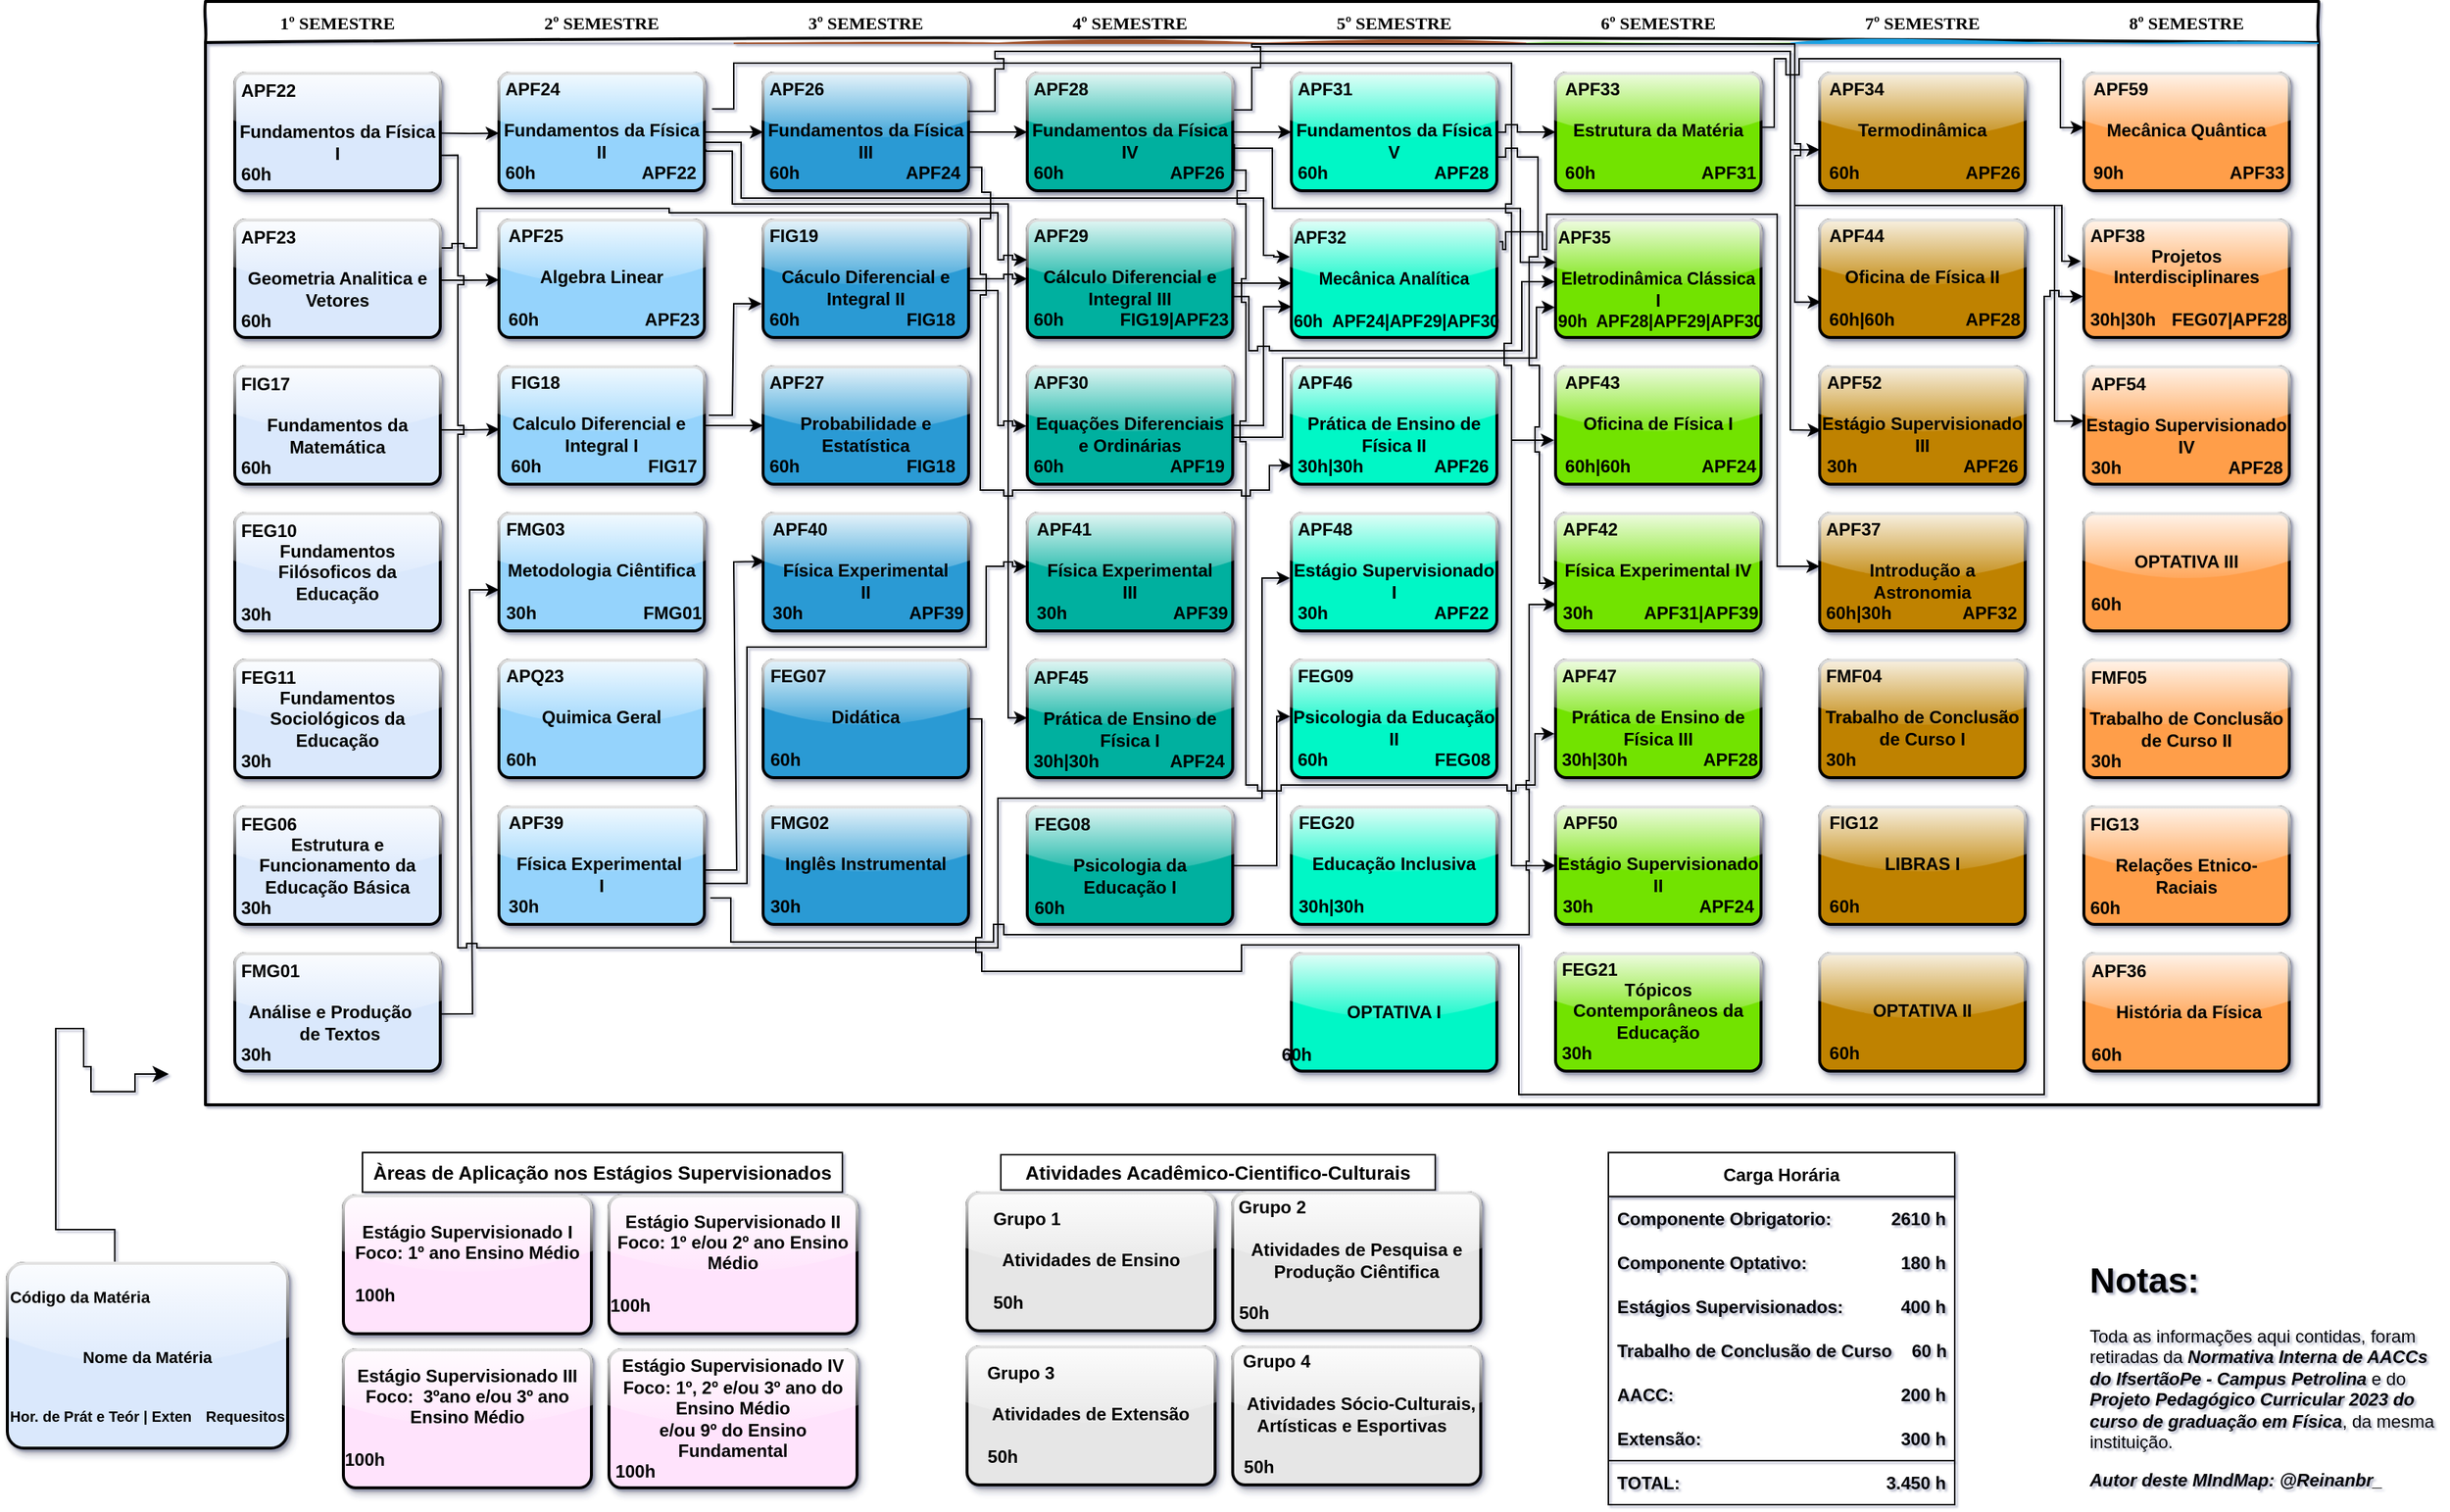 <mxfile version="24.2.1" type="github">
  <diagram id="wFE0QG_FPsp0jaGvCLVb" name="Page-1">
    <mxGraphModel dx="534" dy="275" grid="0" gridSize="10" guides="1" tooltips="1" connect="0" arrows="1" fold="1" page="1" pageScale="1" pageWidth="850" pageHeight="1100" math="0" shadow="1">
      <root>
        <mxCell id="0" />
        <mxCell id="1" parent="0" />
        <mxCell id="_5mSTuPxr-ZiKRkBDSY7-1" value="" style="swimlane;fontStyle=2;childLayout=stackLayout;horizontal=1;startSize=28;horizontalStack=1;resizeParent=1;resizeParentMax=0;resizeLast=0;collapsible=0;marginBottom=0;swimlaneFillColor=none;fontFamily=Permanent Marker;fontSize=16;points=[];verticalAlign=top;stackBorder=0;resizable=1;strokeWidth=2;sketch=1;disableMultiStroke=1;gradientColor=none;fillColor=default;glass=0;strokeColor=default;" parent="1" vertex="1">
          <mxGeometry x="155" y="73" width="1440" height="752" as="geometry" />
        </mxCell>
        <object label="1º SEMESTRE" status="New" id="_5mSTuPxr-ZiKRkBDSY7-2">
          <mxCell style="swimlane;strokeWidth=2;fontFamily=Permanent Marker;html=0;startSize=1;verticalAlign=bottom;spacingBottom=5;points=[];childLayout=stackLayout;stackBorder=20;stackSpacing=20;resizeLast=0;resizeParent=1;horizontalStack=0;collapsible=0;sketch=1;strokeColor=none;fillStyle=solid;fillColor=none;gradientColor=default;" parent="_5mSTuPxr-ZiKRkBDSY7-1" vertex="1">
            <mxGeometry y="28" width="180" height="724" as="geometry" />
          </mxCell>
        </object>
        <object label="&lt;font style=&quot;&quot; face=&quot;Helvetica&quot;&gt;&lt;br&gt;&lt;div style=&quot;text-align: left;&quot;&gt;&amp;nbsp;APF22&lt;/div&gt;&lt;div style=&quot;text-align: left;&quot;&gt;&lt;br&gt;&lt;/div&gt;Fundamentos da Física I&lt;br&gt;&lt;div style=&quot;font-size: 12px; text-align: left;&quot;&gt;&amp;nbsp;60h&lt;span style=&quot;background-color: initial; white-space: pre;&quot;&gt;&#x9;&lt;/span&gt;&lt;span style=&quot;background-color: initial; white-space: pre;&quot;&gt;&#x9;&lt;/span&gt;&lt;/div&gt;&lt;div style=&quot;font-size: 12px; text-align: left;&quot;&gt;&lt;br&gt;&lt;/div&gt;&lt;/font&gt;" placeholders="1" id="_5mSTuPxr-ZiKRkBDSY7-3">
          <mxCell style="whiteSpace=wrap;html=1;strokeWidth=2;fillColor=#dae8fc;fontStyle=1;spacingTop=0;rounded=1;arcSize=9;points=[];fontFamily=Permanent Marker;hachureGap=8;fillWeight=1;strokeColor=default;glass=1;shadow=1;" parent="_5mSTuPxr-ZiKRkBDSY7-2" vertex="1">
            <mxGeometry x="20" y="21" width="140" height="80" as="geometry" />
          </mxCell>
        </object>
        <object label="&lt;div style=&quot;text-align: left;&quot;&gt;&lt;span style=&quot;background-color: initial;&quot;&gt;&lt;font face=&quot;Helvetica&quot;&gt;&lt;br&gt;&lt;/font&gt;&lt;/span&gt;&lt;/div&gt;&lt;div style=&quot;text-align: left;&quot;&gt;&lt;span style=&quot;background-color: initial;&quot;&gt;&lt;font face=&quot;Helvetica&quot;&gt;&amp;nbsp;APF23&lt;/font&gt;&lt;/span&gt;&lt;/div&gt;&lt;div style=&quot;border-color: var(--border-color); text-align: left;&quot;&gt;&lt;font face=&quot;Helvetica&quot;&gt;&lt;br style=&quot;border-color: var(--border-color);&quot;&gt;&lt;/font&gt;&lt;/div&gt;&lt;div style=&quot;text-align: center; border-color: var(--border-color);&quot;&gt;&lt;font face=&quot;Helvetica&quot;&gt;Geometria Analitica e Vetores&lt;/font&gt;&lt;/div&gt;&lt;div style=&quot;text-align: left; border-color: var(--border-color);&quot;&gt;&lt;span style=&quot;font-family: Helvetica; background-color: initial;&quot;&gt;&amp;nbsp;60h&lt;/span&gt;&lt;span style=&quot;font-family: Helvetica; background-color: initial; white-space: pre;&quot;&gt;&amp;nbsp;&amp;nbsp;&amp;nbsp;&amp;nbsp;&lt;/span&gt;&lt;span style=&quot;font-family: Helvetica; background-color: initial; border-color: var(--border-color);&quot;&gt;&lt;span style=&quot;white-space: pre;&quot;&gt;&amp;nbsp;&amp;nbsp;&amp;nbsp;&amp;nbsp;&lt;/span&gt;&lt;/span&gt;&lt;/div&gt;&lt;div style=&quot;border-color: var(--border-color); text-align: left;&quot;&gt;&lt;br style=&quot;border-color: var(--border-color); font-family: Helvetica;&quot;&gt;&lt;/div&gt;" placeholders="1" id="zUUzP4G1sy1ztIb5Q9ei-7">
          <mxCell style="whiteSpace=wrap;html=1;strokeWidth=2;fillColor=#dae8fc;fontStyle=1;spacingTop=0;rounded=1;arcSize=9;points=[];fontFamily=Permanent Marker;hachureGap=8;fillWeight=1;strokeColor=default;glass=1;shadow=1;" parent="_5mSTuPxr-ZiKRkBDSY7-2" vertex="1">
            <mxGeometry x="20" y="121" width="140" height="80" as="geometry" />
          </mxCell>
        </object>
        <mxCell id="syIFeODyCTfg-qtfyvsN-7" value="" style="endArrow=classic;html=1;rounded=0;entryX=0.003;entryY=0.533;entryDx=0;entryDy=0;entryPerimeter=0;" parent="_5mSTuPxr-ZiKRkBDSY7-2" target="zUUzP4G1sy1ztIb5Q9ei-38" edge="1">
          <mxGeometry width="50" height="50" relative="1" as="geometry">
            <mxPoint x="160" y="264" as="sourcePoint" />
            <mxPoint x="198" y="270" as="targetPoint" />
            <Array as="points">
              <mxPoint x="182" y="264" />
            </Array>
          </mxGeometry>
        </mxCell>
        <object label="&lt;div style=&quot;text-align: left;&quot;&gt;&lt;span style=&quot;background-color: initial;&quot;&gt;&lt;font face=&quot;Helvetica&quot;&gt;&lt;br&gt;&lt;/font&gt;&lt;/span&gt;&lt;/div&gt;&lt;div style=&quot;text-align: left;&quot;&gt;&lt;span style=&quot;background-color: initial;&quot;&gt;&lt;font face=&quot;Helvetica&quot;&gt;&amp;nbsp;FIG17&lt;/font&gt;&lt;/span&gt;&lt;/div&gt;&lt;div style=&quot;border-color: var(--border-color); text-align: left;&quot;&gt;&lt;font face=&quot;Helvetica&quot;&gt;&lt;br style=&quot;border-color: var(--border-color);&quot;&gt;&lt;/font&gt;&lt;/div&gt;&lt;div style=&quot;text-align: center; border-color: var(--border-color);&quot;&gt;&lt;font face=&quot;Helvetica&quot;&gt;Fundamentos da Matemática&lt;/font&gt;&lt;/div&gt;&lt;div style=&quot;text-align: left; border-color: var(--border-color);&quot;&gt;&lt;span style=&quot;font-family: Helvetica; background-color: initial;&quot;&gt;&amp;nbsp;60h&lt;/span&gt;&lt;span style=&quot;font-family: Helvetica; background-color: initial; white-space: pre;&quot;&gt;&amp;nbsp;&amp;nbsp;&amp;nbsp;&amp;nbsp;&lt;/span&gt;&lt;span style=&quot;font-family: Helvetica; background-color: initial; border-color: var(--border-color);&quot;&gt;&lt;span style=&quot;white-space: pre;&quot;&gt;&amp;nbsp;&amp;nbsp;&amp;nbsp;&amp;nbsp;&lt;/span&gt;&lt;/span&gt;&lt;/div&gt;&lt;div style=&quot;border-color: var(--border-color); text-align: left;&quot;&gt;&lt;br style=&quot;border-color: var(--border-color); font-family: Helvetica;&quot;&gt;&lt;/div&gt;" placeholders="1" id="zUUzP4G1sy1ztIb5Q9ei-20">
          <mxCell style="whiteSpace=wrap;html=1;strokeWidth=2;fillColor=#dae8fc;fontStyle=1;spacingTop=0;rounded=1;arcSize=9;points=[];fontFamily=Permanent Marker;hachureGap=8;fillWeight=1;strokeColor=default;glass=1;shadow=1;" parent="_5mSTuPxr-ZiKRkBDSY7-2" vertex="1">
            <mxGeometry x="20" y="221" width="140" height="80" as="geometry" />
          </mxCell>
        </object>
        <object label="&lt;div style=&quot;text-align: left;&quot;&gt;&lt;span style=&quot;background-color: initial;&quot;&gt;&lt;font face=&quot;Helvetica&quot;&gt;&lt;br&gt;&lt;/font&gt;&lt;/span&gt;&lt;/div&gt;&lt;div style=&quot;text-align: left;&quot;&gt;&lt;span style=&quot;background-color: initial;&quot;&gt;&lt;font face=&quot;Helvetica&quot;&gt;&amp;nbsp;FEG10&lt;/font&gt;&lt;/span&gt;&lt;/div&gt;&lt;div style=&quot;text-align: center; border-color: var(--border-color);&quot;&gt;&lt;font face=&quot;Helvetica&quot;&gt;Fundamentos Filósoficos da Educação&lt;/font&gt;&lt;/div&gt;&lt;div style=&quot;text-align: left; border-color: var(--border-color);&quot;&gt;&lt;span style=&quot;font-family: Helvetica; background-color: initial;&quot;&gt;&amp;nbsp;30h&lt;/span&gt;&lt;span style=&quot;font-family: Helvetica; background-color: initial; white-space: pre;&quot;&gt;&amp;nbsp;&amp;nbsp;&amp;nbsp;&amp;nbsp;&lt;/span&gt;&lt;span style=&quot;font-family: Helvetica; background-color: initial; border-color: var(--border-color);&quot;&gt;&lt;span style=&quot;white-space: pre;&quot;&gt;&amp;nbsp;&amp;nbsp;&amp;nbsp;&amp;nbsp;&lt;/span&gt;&lt;/span&gt;&lt;/div&gt;&lt;div style=&quot;border-color: var(--border-color); text-align: left;&quot;&gt;&lt;br style=&quot;border-color: var(--border-color); font-family: Helvetica;&quot;&gt;&lt;/div&gt;" placeholders="1" id="zUUzP4G1sy1ztIb5Q9ei-21">
          <mxCell style="whiteSpace=wrap;html=1;strokeWidth=2;fillColor=#dae8fc;fontStyle=1;spacingTop=0;rounded=1;arcSize=9;points=[];fontFamily=Permanent Marker;hachureGap=8;fillWeight=1;strokeColor=default;glass=1;shadow=1;" parent="_5mSTuPxr-ZiKRkBDSY7-2" vertex="1">
            <mxGeometry x="20" y="321" width="140" height="80" as="geometry" />
          </mxCell>
        </object>
        <object label="&lt;div style=&quot;text-align: left;&quot;&gt;&lt;span style=&quot;background-color: initial;&quot;&gt;&lt;font face=&quot;Helvetica&quot;&gt;&lt;br&gt;&lt;/font&gt;&lt;/span&gt;&lt;/div&gt;&lt;div style=&quot;text-align: left;&quot;&gt;&lt;span style=&quot;background-color: initial;&quot;&gt;&lt;font face=&quot;Helvetica&quot;&gt;&amp;nbsp;FEG11&lt;/font&gt;&lt;/span&gt;&lt;/div&gt;&lt;div style=&quot;text-align: center; border-color: var(--border-color);&quot;&gt;&lt;font face=&quot;Helvetica&quot;&gt;Fundamentos Sociológicos da Educação&lt;/font&gt;&lt;/div&gt;&lt;div style=&quot;text-align: left; border-color: var(--border-color);&quot;&gt;&lt;span style=&quot;font-family: Helvetica; background-color: initial;&quot;&gt;&amp;nbsp;30h&lt;/span&gt;&lt;span style=&quot;font-family: Helvetica; background-color: initial; white-space: pre;&quot;&gt;&amp;nbsp;&amp;nbsp;&amp;nbsp;&amp;nbsp;&lt;/span&gt;&lt;span style=&quot;font-family: Helvetica; background-color: initial; border-color: var(--border-color);&quot;&gt;&lt;span style=&quot;white-space: pre;&quot;&gt;&amp;nbsp;&amp;nbsp;&amp;nbsp;&amp;nbsp;&lt;/span&gt;&lt;/span&gt;&lt;/div&gt;&lt;div style=&quot;border-color: var(--border-color); text-align: left;&quot;&gt;&lt;br style=&quot;border-color: var(--border-color); font-family: Helvetica;&quot;&gt;&lt;/div&gt;" placeholders="1" id="zUUzP4G1sy1ztIb5Q9ei-23">
          <mxCell style="whiteSpace=wrap;html=1;strokeWidth=2;fillColor=#dae8fc;fontStyle=1;spacingTop=0;rounded=1;arcSize=9;points=[];fontFamily=Permanent Marker;hachureGap=8;fillWeight=1;strokeColor=default;glass=1;shadow=1;" parent="_5mSTuPxr-ZiKRkBDSY7-2" vertex="1">
            <mxGeometry x="20" y="421" width="140" height="80" as="geometry" />
          </mxCell>
        </object>
        <object label="&lt;div style=&quot;text-align: left;&quot;&gt;&lt;span style=&quot;background-color: initial;&quot;&gt;&lt;font face=&quot;Helvetica&quot;&gt;&lt;br&gt;&lt;/font&gt;&lt;/span&gt;&lt;/div&gt;&lt;div style=&quot;text-align: left;&quot;&gt;&lt;span style=&quot;background-color: initial;&quot;&gt;&lt;font face=&quot;Helvetica&quot;&gt;&amp;nbsp;FEG06&lt;/font&gt;&lt;/span&gt;&lt;/div&gt;&lt;div style=&quot;text-align: center; border-color: var(--border-color);&quot;&gt;&lt;font face=&quot;Helvetica&quot;&gt;Estrutura e Funcionamento da Educação Básica&lt;/font&gt;&lt;/div&gt;&lt;div style=&quot;text-align: left; border-color: var(--border-color);&quot;&gt;&lt;span style=&quot;font-family: Helvetica; background-color: initial;&quot;&gt;&amp;nbsp;30h&lt;/span&gt;&lt;span style=&quot;font-family: Helvetica; background-color: initial; white-space: pre;&quot;&gt;&amp;nbsp;&amp;nbsp;&amp;nbsp;&amp;nbsp;&lt;/span&gt;&lt;span style=&quot;font-family: Helvetica; background-color: initial; border-color: var(--border-color);&quot;&gt;&lt;span style=&quot;white-space: pre;&quot;&gt;&amp;nbsp;&amp;nbsp;&amp;nbsp;&amp;nbsp;&lt;/span&gt;&lt;/span&gt;&lt;/div&gt;&lt;div style=&quot;border-color: var(--border-color); text-align: left;&quot;&gt;&lt;br style=&quot;border-color: var(--border-color); font-family: Helvetica;&quot;&gt;&lt;/div&gt;" placeholders="1" id="zUUzP4G1sy1ztIb5Q9ei-24">
          <mxCell style="whiteSpace=wrap;html=1;strokeWidth=2;fillColor=#dae8fc;fontStyle=1;spacingTop=0;rounded=1;arcSize=9;points=[];fontFamily=Permanent Marker;hachureGap=8;fillWeight=1;strokeColor=default;glass=1;shadow=1;" parent="_5mSTuPxr-ZiKRkBDSY7-2" vertex="1">
            <mxGeometry x="20" y="521" width="140" height="80" as="geometry" />
          </mxCell>
        </object>
        <object label="&lt;div style=&quot;text-align: left;&quot;&gt;&lt;span style=&quot;font-family: Helvetica; background-color: initial;&quot;&gt;&lt;br&gt;&lt;/span&gt;&lt;/div&gt;&lt;div style=&quot;text-align: left;&quot;&gt;&lt;span style=&quot;font-family: Helvetica; background-color: initial;&quot;&gt;&amp;nbsp;FMG01&lt;/span&gt;&lt;br&gt;&lt;/div&gt;&lt;div style=&quot;text-align: left;&quot;&gt;&lt;span style=&quot;background-color: initial;&quot;&gt;&lt;font face=&quot;Helvetica&quot;&gt;&lt;br&gt;&lt;/font&gt;&lt;/span&gt;&lt;/div&gt;&lt;div style=&quot;text-align: center; border-color: var(--border-color);&quot;&gt;&lt;font face=&quot;Helvetica&quot;&gt;Análise e Produção&amp;nbsp; &amp;nbsp; &amp;nbsp;&lt;/font&gt;&lt;span style=&quot;background-color: initial; font-family: Helvetica;&quot;&gt;de Textos&lt;/span&gt;&lt;/div&gt;&lt;div style=&quot;text-align: left; border-color: var(--border-color);&quot;&gt;&lt;span style=&quot;background-color: initial; font-family: Helvetica;&quot;&gt;&amp;nbsp;30h&lt;/span&gt;&lt;span style=&quot;text-align: left; background-color: initial; font-family: Helvetica; white-space: pre;&quot;&gt;&amp;nbsp;&amp;nbsp;&amp;nbsp;&amp;nbsp;&lt;/span&gt;&lt;span style=&quot;text-align: left; background-color: initial; font-family: Helvetica; border-color: var(--border-color);&quot;&gt;&lt;span style=&quot;white-space: pre;&quot;&gt;&amp;nbsp;&amp;nbsp;&amp;nbsp;&amp;nbsp;&lt;/span&gt;&lt;/span&gt;&lt;/div&gt;&lt;div style=&quot;border-color: var(--border-color); text-align: left;&quot;&gt;&lt;br style=&quot;border-color: var(--border-color); font-family: Helvetica;&quot;&gt;&lt;/div&gt;" placeholders="1" id="zUUzP4G1sy1ztIb5Q9ei-25">
          <mxCell style="whiteSpace=wrap;html=1;strokeWidth=2;fillColor=#dae8fc;fontStyle=1;spacingTop=0;rounded=1;arcSize=9;points=[];fontFamily=Permanent Marker;hachureGap=8;fillWeight=1;strokeColor=default;glass=1;shadow=1;" parent="_5mSTuPxr-ZiKRkBDSY7-2" vertex="1">
            <mxGeometry x="20" y="621" width="140" height="80" as="geometry" />
          </mxCell>
        </object>
        <object label="2º SEMESTRE" status="New" id="UxCQeE6TKcD0Ho9k0yVD-1">
          <mxCell style="swimlane;strokeWidth=2;fontFamily=Permanent Marker;html=0;startSize=1;verticalAlign=bottom;spacingBottom=5;points=[];childLayout=stackLayout;stackBorder=20;stackSpacing=20;resizeLast=0;resizeParent=1;horizontalStack=0;collapsible=0;strokeColor=none;fillStyle=solid;fillColor=none;swimlaneLine=0;shadow=0;rounded=0;" parent="_5mSTuPxr-ZiKRkBDSY7-1" vertex="1">
            <mxGeometry x="180" y="28" width="180" height="724" as="geometry" />
          </mxCell>
        </object>
        <object label="&lt;font style=&quot;font-size: 12px;&quot; face=&quot;Helvetica&quot;&gt;&lt;br&gt;&lt;div style=&quot;text-align: left;&quot;&gt;&amp;nbsp;APF24&lt;/div&gt;&lt;div style=&quot;text-align: left;&quot;&gt;&lt;br&gt;&lt;/div&gt;Fundamentos da Física II&lt;br&gt;&lt;div style=&quot;text-align: left; line-height: 120%;&quot;&gt;&amp;nbsp;60h&lt;span style=&quot;background-color: initial; white-space: pre;&quot;&gt;&#x9;&lt;/span&gt;&lt;span style=&quot;background-color: initial; white-space: pre;&quot;&gt;&#x9;&lt;span style=&quot;white-space: pre;font-size:5px&quot;&gt;&#x9;&lt;/span&gt;     &lt;span style=&quot;white-space: pre;&quot;&gt;&#x9;&lt;/span&gt;     APF22&lt;/span&gt;&lt;/div&gt;&lt;div style=&quot;text-align: left;&quot;&gt;&lt;br&gt;&lt;/div&gt;&lt;/font&gt;" placeholders="1" id="zUUzP4G1sy1ztIb5Q9ei-16">
          <mxCell style="whiteSpace=wrap;html=1;strokeWidth=2;fillColor=#95D3FC;fontStyle=1;spacingTop=0;rounded=1;arcSize=9;points=[];fontFamily=Permanent Marker;hachureGap=8;fillWeight=1;strokeColor=default;glass=1;shadow=1;" parent="UxCQeE6TKcD0Ho9k0yVD-1" vertex="1">
            <mxGeometry x="20" y="21" width="140" height="80" as="geometry" />
          </mxCell>
        </object>
        <object label="&lt;font style=&quot;font-size: 12px;&quot; face=&quot;Helvetica&quot;&gt;&lt;br&gt;&lt;div style=&quot;text-align: left;&quot;&gt;&amp;nbsp;APF25&lt;/div&gt;&lt;div style=&quot;text-align: left;&quot;&gt;&lt;br&gt;&lt;/div&gt;Algebra Linear&lt;br&gt;&lt;br&gt;&lt;div style=&quot;text-align: left; line-height: 120%;&quot;&gt;&amp;nbsp;60h&lt;span style=&quot;background-color: initial; white-space: pre;&quot;&gt;&#x9;&lt;/span&gt;&lt;span style=&quot;background-color: initial; white-space: pre;&quot;&gt;&#x9;&lt;span style=&quot;white-space: pre;font-size:5px&quot;&gt;&#x9;&lt;/span&gt;     &lt;span style=&quot;white-space: pre;&quot;&gt;&#x9;&lt;/span&gt;     APF2&lt;/span&gt;3&lt;/div&gt;&lt;div style=&quot;text-align: left;&quot;&gt;&lt;br&gt;&lt;/div&gt;&lt;/font&gt;" placeholders="1" id="zUUzP4G1sy1ztIb5Q9ei-19">
          <mxCell style="whiteSpace=wrap;html=1;strokeWidth=2;fillColor=#95D3FC;fontStyle=1;spacingTop=0;rounded=1;arcSize=9;points=[];fontFamily=Permanent Marker;hachureGap=8;fillWeight=1;strokeColor=default;glass=1;shadow=1;" parent="UxCQeE6TKcD0Ho9k0yVD-1" vertex="1">
            <mxGeometry x="20" y="121" width="140" height="80" as="geometry" />
          </mxCell>
        </object>
        <mxCell id="syIFeODyCTfg-qtfyvsN-4" value="" style="endArrow=classic;html=1;rounded=0;entryX=-0.007;entryY=0.713;entryDx=0;entryDy=0;entryPerimeter=0;" parent="UxCQeE6TKcD0Ho9k0yVD-1" target="syIFeODyCTfg-qtfyvsN-1" edge="1">
          <mxGeometry width="50" height="50" relative="1" as="geometry">
            <mxPoint x="163" y="254" as="sourcePoint" />
            <mxPoint x="198" y="157" as="targetPoint" />
            <Array as="points">
              <mxPoint x="179" y="254" />
              <mxPoint x="180" y="178" />
            </Array>
          </mxGeometry>
        </mxCell>
        <object label="&lt;font style=&quot;font-size: 12px;&quot; face=&quot;Helvetica&quot;&gt;&lt;br&gt;&lt;div style=&quot;text-align: left;&quot;&gt;&amp;nbsp;FIG18&lt;/div&gt;&lt;div style=&quot;text-align: left;&quot;&gt;&lt;br&gt;&lt;/div&gt;Calculo Diferencial e&amp;nbsp;&lt;br&gt;Integral&amp;nbsp;I&lt;br&gt;&lt;div style=&quot;text-align: left; line-height: 120%;&quot;&gt;&amp;nbsp;60h&lt;span style=&quot;background-color: initial; white-space: pre;&quot;&gt;&#x9;&lt;/span&gt;&lt;span style=&quot;background-color: initial; white-space: pre;&quot;&gt;&#x9;&lt;span style=&quot;white-space: pre;font-size:5px&quot;&gt;&#x9;&lt;/span&gt;     &lt;span style=&quot;white-space: pre;&quot;&gt;&#x9;&lt;/span&gt;     &lt;/span&gt;FIG17&lt;/div&gt;&lt;div style=&quot;text-align: left;&quot;&gt;&lt;br&gt;&lt;/div&gt;&lt;/font&gt;" placeholders="1" id="zUUzP4G1sy1ztIb5Q9ei-38">
          <mxCell style="whiteSpace=wrap;html=1;strokeWidth=2;fillColor=#95D3FC;fontStyle=1;spacingTop=0;rounded=1;arcSize=9;points=[];fontFamily=Permanent Marker;hachureGap=8;fillWeight=1;strokeColor=default;glass=1;shadow=1;" parent="UxCQeE6TKcD0Ho9k0yVD-1" vertex="1">
            <mxGeometry x="20" y="221" width="140" height="80" as="geometry" />
          </mxCell>
        </object>
        <object label="&lt;font style=&quot;font-size: 12px;&quot; face=&quot;Helvetica&quot;&gt;&lt;br&gt;&lt;div style=&quot;text-align: left;&quot;&gt;&amp;nbsp;FMG03&lt;/div&gt;&lt;div style=&quot;text-align: left;&quot;&gt;&lt;br&gt;&lt;/div&gt;Metodologia Ciêntifica&lt;br&gt;&lt;br&gt;&lt;div style=&quot;text-align: left; line-height: 120%;&quot;&gt;&amp;nbsp;30h&lt;span style=&quot;background-color: initial; white-space: pre;&quot;&gt;&#x9;&lt;/span&gt;&lt;span style=&quot;background-color: initial; white-space: pre;&quot;&gt;&#x9;&lt;span style=&quot;white-space: pre;font-size:5px&quot;&gt;&#x9;&lt;/span&gt;     &lt;span style=&quot;white-space: pre;&quot;&gt;&#x9;&lt;/span&gt;     &lt;/span&gt;FMG01&lt;/div&gt;&lt;div style=&quot;text-align: left;&quot;&gt;&lt;br&gt;&lt;/div&gt;&lt;/font&gt;" placeholders="1" id="zUUzP4G1sy1ztIb5Q9ei-39">
          <mxCell style="whiteSpace=wrap;html=1;strokeWidth=2;fillColor=#95D3FC;fontStyle=1;spacingTop=0;rounded=1;arcSize=9;points=[];fontFamily=Permanent Marker;hachureGap=8;fillWeight=1;strokeColor=default;glass=1;shadow=1;" parent="UxCQeE6TKcD0Ho9k0yVD-1" vertex="1">
            <mxGeometry x="20" y="321" width="140" height="80" as="geometry" />
          </mxCell>
        </object>
        <object label="&lt;font style=&quot;font-size: 12px;&quot; face=&quot;Helvetica&quot;&gt;&lt;br&gt;&lt;div style=&quot;text-align: left;&quot;&gt;&amp;nbsp;APQ23&lt;/div&gt;&lt;div style=&quot;text-align: left;&quot;&gt;&lt;br&gt;&lt;/div&gt;Quimica Geral&lt;br&gt;&lt;br&gt;&lt;div style=&quot;text-align: left; line-height: 120%;&quot;&gt;&amp;nbsp;60h&lt;span style=&quot;background-color: initial; white-space: pre;&quot;&gt;&#x9;&lt;/span&gt;&lt;span style=&quot;background-color: initial; white-space: pre;&quot;&gt;&#x9;&lt;span style=&quot;white-space: pre;font-size:5px&quot;&gt;&#x9;&lt;/span&gt;     &lt;span style=&quot;white-space: pre;&quot;&gt;&#x9;&lt;/span&gt;     &lt;/span&gt;&amp;nbsp; &amp;nbsp; &amp;nbsp; &amp;nbsp; &amp;nbsp; &amp;nbsp;&amp;nbsp;&lt;/div&gt;&lt;div style=&quot;text-align: left;&quot;&gt;&lt;br&gt;&lt;/div&gt;&lt;/font&gt;" placeholders="1" id="zUUzP4G1sy1ztIb5Q9ei-40">
          <mxCell style="whiteSpace=wrap;html=1;strokeWidth=2;fillColor=#95D3FC;fontStyle=1;spacingTop=0;rounded=1;arcSize=9;points=[];fontFamily=Permanent Marker;hachureGap=8;fillWeight=1;strokeColor=default;glass=1;shadow=1;" parent="UxCQeE6TKcD0Ho9k0yVD-1" vertex="1">
            <mxGeometry x="20" y="421" width="140" height="80" as="geometry" />
          </mxCell>
        </object>
        <mxCell id="syIFeODyCTfg-qtfyvsN-9" value="" style="endArrow=classic;html=1;rounded=0;entryX=0.008;entryY=0.407;entryDx=0;entryDy=0;entryPerimeter=0;" parent="UxCQeE6TKcD0Ho9k0yVD-1" target="syIFeODyCTfg-qtfyvsN-8" edge="1">
          <mxGeometry width="50" height="50" relative="1" as="geometry">
            <mxPoint x="160" y="564" as="sourcePoint" />
            <mxPoint x="210" y="514" as="targetPoint" />
            <Array as="points">
              <mxPoint x="182" y="564" />
              <mxPoint x="180" y="354" />
            </Array>
          </mxGeometry>
        </mxCell>
        <object label="&lt;font style=&quot;font-size: 12px;&quot; face=&quot;Helvetica&quot;&gt;&lt;br&gt;&lt;div style=&quot;text-align: left;&quot;&gt;&amp;nbsp;APF39&lt;/div&gt;&lt;div style=&quot;text-align: left;&quot;&gt;&lt;br&gt;&lt;/div&gt;Física Experimental&amp;nbsp;&lt;br&gt;I&lt;br&gt;&lt;div style=&quot;text-align: left; line-height: 120%;&quot;&gt;&amp;nbsp;30h&lt;span style=&quot;background-color: initial; white-space: pre;&quot;&gt;&#x9;&lt;/span&gt;&lt;span style=&quot;background-color: initial; white-space: pre;&quot;&gt;&#x9;&lt;span style=&quot;white-space: pre;font-size:5px&quot;&gt;&#x9;&lt;/span&gt;     &lt;span style=&quot;white-space: pre;&quot;&gt;&#x9;&lt;/span&gt;     &lt;span style=&quot;white-space: pre;&quot;&gt;&#x9;&lt;/span&gt;&lt;span style=&quot;white-space: pre;&quot;&gt;&#x9;&lt;/span&gt;&lt;/span&gt;&lt;/div&gt;&lt;div style=&quot;text-align: left;&quot;&gt;&lt;br&gt;&lt;/div&gt;&lt;/font&gt;" placeholders="1" id="zUUzP4G1sy1ztIb5Q9ei-41">
          <mxCell style="whiteSpace=wrap;html=1;strokeWidth=2;fillColor=#95D3FC;fontStyle=1;spacingTop=0;rounded=1;arcSize=9;points=[];fontFamily=Permanent Marker;hachureGap=8;fillWeight=1;strokeColor=default;glass=1;shadow=1;" parent="UxCQeE6TKcD0Ho9k0yVD-1" vertex="1">
            <mxGeometry x="20" y="521" width="140" height="80" as="geometry" />
          </mxCell>
        </object>
        <object label="3º SEMESTRE" status="New" id="UxCQeE6TKcD0Ho9k0yVD-9">
          <mxCell style="swimlane;strokeWidth=2;fontFamily=Permanent Marker;html=0;startSize=1;verticalAlign=bottom;spacingBottom=5;points=[];childLayout=stackLayout;stackBorder=20;stackSpacing=20;resizeLast=0;resizeParent=1;horizontalStack=0;collapsible=0;sketch=1;strokeColor=none;fillStyle=solid;fillColor=#A0522D;fontStyle=1" parent="_5mSTuPxr-ZiKRkBDSY7-1" vertex="1">
            <mxGeometry x="360" y="28" width="180" height="724" as="geometry" />
          </mxCell>
        </object>
        <object label="&lt;font style=&quot;font-size: 12px;&quot; face=&quot;Helvetica&quot;&gt;&lt;br&gt;&lt;div style=&quot;text-align: left;&quot;&gt;&amp;nbsp;APF26&lt;/div&gt;&lt;div style=&quot;text-align: left;&quot;&gt;&lt;br&gt;&lt;/div&gt;Fundamentos da Física III&lt;br&gt;&lt;div style=&quot;text-align: left; line-height: 120%;&quot;&gt;&amp;nbsp;60h&lt;span style=&quot;background-color: initial; white-space: pre;&quot;&gt;&#x9;&lt;/span&gt;&lt;span style=&quot;background-color: initial; white-space: pre;&quot;&gt;&#x9;&lt;span style=&quot;white-space: pre;font-size:5px&quot;&gt;&#x9;&lt;/span&gt;     &lt;span style=&quot;white-space: pre;&quot;&gt;&#x9;&lt;/span&gt;     APF2&lt;/span&gt;4&lt;/div&gt;&lt;div style=&quot;text-align: left;&quot;&gt;&lt;br&gt;&lt;/div&gt;&lt;/font&gt;" placeholders="1" id="zUUzP4G1sy1ztIb5Q9ei-44">
          <mxCell style="whiteSpace=wrap;html=1;strokeWidth=2;fillColor=#299AD4;fontStyle=1;spacingTop=0;rounded=1;arcSize=9;points=[];fontFamily=Permanent Marker;hachureGap=8;fillWeight=1;strokeColor=default;glass=1;shadow=1;" parent="UxCQeE6TKcD0Ho9k0yVD-9" vertex="1">
            <mxGeometry x="20" y="21" width="140" height="80" as="geometry" />
          </mxCell>
        </object>
        <mxCell id="syIFeODyCTfg-qtfyvsN-43" style="edgeStyle=orthogonalEdgeStyle;rounded=0;orthogonalLoop=1;jettySize=auto;html=1;" parent="UxCQeE6TKcD0Ho9k0yVD-9" edge="1">
          <mxGeometry relative="1" as="geometry">
            <mxPoint x="-20" y="68.0" as="sourcePoint" />
            <mxPoint x="379" y="146" as="targetPoint" />
            <Array as="points">
              <mxPoint x="5" y="68" />
              <mxPoint x="5" y="106" />
              <mxPoint x="361" y="106" />
              <mxPoint x="361" y="145" />
              <mxPoint x="368" y="145" />
              <mxPoint x="368" y="146" />
            </Array>
          </mxGeometry>
        </mxCell>
        <object label="&lt;font style=&quot;font-size: 12px;&quot; face=&quot;Helvetica&quot;&gt;&lt;br&gt;&lt;div style=&quot;text-align: left;&quot;&gt;&amp;nbsp;FIG19&lt;/div&gt;&lt;div style=&quot;text-align: left;&quot;&gt;&lt;br&gt;&lt;/div&gt;Cáculo Diferencial e Integral II&lt;br&gt;&lt;div style=&quot;text-align: left; line-height: 120%;&quot;&gt;&amp;nbsp;60h&lt;span style=&quot;background-color: initial; white-space: pre;&quot;&gt;&#x9;&lt;/span&gt;&lt;span style=&quot;background-color: initial; white-space: pre;&quot;&gt;&#x9;&lt;span style=&quot;white-space: pre;font-size:5px&quot;&gt;&#x9;&lt;/span&gt;     &lt;span style=&quot;white-space: pre;&quot;&gt;&#x9;&lt;/span&gt;     &lt;/span&gt;FIG18&lt;/div&gt;&lt;div style=&quot;text-align: left;&quot;&gt;&lt;br&gt;&lt;/div&gt;&lt;/font&gt;" placeholders="1" id="syIFeODyCTfg-qtfyvsN-1">
          <mxCell style="whiteSpace=wrap;html=1;strokeWidth=2;fillColor=#299AD4;fontStyle=1;spacingTop=0;rounded=1;arcSize=9;points=[];fontFamily=Permanent Marker;hachureGap=8;fillWeight=1;strokeColor=default;glass=1;shadow=1;" parent="UxCQeE6TKcD0Ho9k0yVD-9" vertex="1">
            <mxGeometry x="20" y="121" width="140" height="80" as="geometry" />
          </mxCell>
        </object>
        <mxCell id="syIFeODyCTfg-qtfyvsN-35" style="edgeStyle=orthogonalEdgeStyle;rounded=0;orthogonalLoop=1;jettySize=auto;html=1;entryX=-0.003;entryY=0.504;entryDx=0;entryDy=0;entryPerimeter=0;exitX=1.003;exitY=0.604;exitDx=0;exitDy=0;exitPerimeter=0;" parent="UxCQeE6TKcD0Ho9k0yVD-9" target="syIFeODyCTfg-qtfyvsN-33" edge="1">
          <mxGeometry relative="1" as="geometry">
            <mxPoint x="160.02" y="165" as="sourcePoint" />
            <mxPoint x="200.3" y="254.44" as="targetPoint" />
            <Array as="points">
              <mxPoint x="160" y="169" />
              <mxPoint x="180" y="169" />
              <mxPoint x="180" y="261" />
              <mxPoint x="184" y="261" />
              <mxPoint x="184" y="258" />
              <mxPoint x="190" y="258" />
              <mxPoint x="190" y="261" />
            </Array>
          </mxGeometry>
        </mxCell>
        <object label="&lt;font style=&quot;font-size: 12px;&quot; face=&quot;Helvetica&quot;&gt;&lt;br&gt;&lt;div style=&quot;text-align: left;&quot;&gt;&amp;nbsp;APF27&lt;/div&gt;&lt;div style=&quot;text-align: left;&quot;&gt;&lt;br&gt;&lt;/div&gt;Probabilidade e Estatística&lt;br&gt;&lt;div style=&quot;text-align: left; line-height: 120%;&quot;&gt;&amp;nbsp;60h&lt;span style=&quot;background-color: initial; white-space: pre;&quot;&gt;&#x9;&lt;/span&gt;&lt;span style=&quot;background-color: initial; white-space: pre;&quot;&gt;&#x9;&lt;span style=&quot;white-space: pre;font-size:5px&quot;&gt;&#x9;&lt;/span&gt;     &lt;span style=&quot;white-space: pre;&quot;&gt;&#x9;&lt;/span&gt;     &lt;/span&gt;FIG18&lt;/div&gt;&lt;div style=&quot;text-align: left;&quot;&gt;&lt;br&gt;&lt;/div&gt;&lt;/font&gt;" placeholders="1" id="syIFeODyCTfg-qtfyvsN-5">
          <mxCell style="whiteSpace=wrap;html=1;strokeWidth=2;fillColor=#299AD4;fontStyle=1;spacingTop=0;rounded=1;arcSize=9;points=[];fontFamily=Permanent Marker;hachureGap=8;fillWeight=1;strokeColor=default;glass=1;shadow=1;" parent="UxCQeE6TKcD0Ho9k0yVD-9" vertex="1">
            <mxGeometry x="20" y="221" width="140" height="80" as="geometry" />
          </mxCell>
        </object>
        <object label="&lt;font style=&quot;font-size: 12px;&quot; face=&quot;Helvetica&quot;&gt;&lt;br&gt;&lt;div style=&quot;text-align: left;&quot;&gt;&amp;nbsp;APF40&lt;/div&gt;&lt;div style=&quot;text-align: left;&quot;&gt;&lt;br&gt;&lt;/div&gt;Física Experimental&lt;br&gt;II&lt;br&gt;&lt;div style=&quot;text-align: left; line-height: 120%;&quot;&gt;&amp;nbsp;30h&lt;span style=&quot;background-color: initial; white-space: pre;&quot;&gt;&#x9;&lt;/span&gt;&lt;span style=&quot;background-color: initial; white-space: pre;&quot;&gt;&#x9;&lt;span style=&quot;white-space: pre;font-size:5px&quot;&gt;&#x9;&lt;/span&gt;     &lt;span style=&quot;white-space: pre;&quot;&gt;&#x9;&lt;/span&gt;     &lt;/span&gt;APF39&lt;/div&gt;&lt;div style=&quot;text-align: left;&quot;&gt;&lt;br&gt;&lt;/div&gt;&lt;/font&gt;" placeholders="1" id="syIFeODyCTfg-qtfyvsN-8">
          <mxCell style="whiteSpace=wrap;html=1;strokeWidth=2;fillColor=#299AD4;fontStyle=1;spacingTop=0;rounded=1;arcSize=9;points=[];fontFamily=Permanent Marker;hachureGap=8;fillWeight=1;strokeColor=default;glass=1;shadow=1;" parent="UxCQeE6TKcD0Ho9k0yVD-9" vertex="1">
            <mxGeometry x="20" y="321" width="140" height="80" as="geometry" />
          </mxCell>
        </object>
        <object label="&lt;font style=&quot;font-size: 12px;&quot; face=&quot;Helvetica&quot;&gt;&lt;br&gt;&lt;div style=&quot;text-align: left;&quot;&gt;&amp;nbsp;FEG07&lt;/div&gt;&lt;div style=&quot;text-align: left;&quot;&gt;&lt;br&gt;&lt;/div&gt;Didática&lt;br&gt;&lt;br&gt;&lt;div style=&quot;text-align: left; line-height: 120%;&quot;&gt;&amp;nbsp;60h&lt;span style=&quot;background-color: initial; white-space: pre;&quot;&gt;&#x9;&lt;/span&gt;&lt;span style=&quot;background-color: initial; white-space: pre;&quot;&gt;&#x9;&lt;span style=&quot;white-space: pre;font-size:5px&quot;&gt;&#x9;&lt;/span&gt;     &lt;span style=&quot;white-space: pre;&quot;&gt;&#x9;&lt;/span&gt;     &lt;/span&gt;&amp;nbsp; &amp;nbsp; &amp;nbsp; &amp;nbsp; &amp;nbsp; &amp;nbsp;&amp;nbsp;&lt;/div&gt;&lt;div style=&quot;text-align: left; line-height: 120%;&quot;&gt;&lt;br&gt;&lt;/div&gt;&lt;/font&gt;" placeholders="1" id="syIFeODyCTfg-qtfyvsN-11">
          <mxCell style="whiteSpace=wrap;html=1;strokeWidth=2;fillColor=#299AD4;fontStyle=1;spacingTop=0;rounded=1;arcSize=9;points=[];fontFamily=Permanent Marker;hachureGap=8;fillWeight=1;strokeColor=default;glass=1;shadow=1;" parent="UxCQeE6TKcD0Ho9k0yVD-9" vertex="1">
            <mxGeometry x="20" y="421" width="140" height="80" as="geometry" />
          </mxCell>
        </object>
        <object label="&lt;font style=&quot;font-size: 12px;&quot; face=&quot;Helvetica&quot;&gt;&lt;br&gt;&lt;div style=&quot;text-align: left;&quot;&gt;&amp;nbsp;FMG02&lt;/div&gt;&lt;div style=&quot;text-align: left;&quot;&gt;&lt;br&gt;&lt;/div&gt;Inglês Instrumental&lt;br&gt;&lt;br&gt;&lt;div style=&quot;text-align: left; line-height: 120%;&quot;&gt;&amp;nbsp;30h&lt;span style=&quot;background-color: initial; white-space: pre;&quot;&gt;&#x9;&lt;/span&gt;&lt;span style=&quot;background-color: initial; white-space: pre;&quot;&gt;&#x9;&lt;span style=&quot;white-space: pre;font-size:5px&quot;&gt;&#x9;&lt;/span&gt;     &lt;span style=&quot;white-space: pre;&quot;&gt;&#x9;&lt;/span&gt;     &lt;/span&gt;&amp;nbsp; &amp;nbsp; &amp;nbsp; &amp;nbsp; &amp;nbsp; &amp;nbsp;&amp;nbsp;&lt;/div&gt;&lt;div style=&quot;text-align: left;&quot;&gt;&lt;br&gt;&lt;/div&gt;&lt;/font&gt;" placeholders="1" id="syIFeODyCTfg-qtfyvsN-12">
          <mxCell style="whiteSpace=wrap;html=1;strokeWidth=2;fillColor=#299AD4;fontStyle=1;spacingTop=0;rounded=1;arcSize=9;points=[];fontFamily=Permanent Marker;hachureGap=8;fillWeight=1;strokeColor=default;glass=1;shadow=1;" parent="UxCQeE6TKcD0Ho9k0yVD-9" vertex="1">
            <mxGeometry x="20" y="521" width="140" height="80" as="geometry" />
          </mxCell>
        </object>
        <object label="4º SEMESTRE" status="New" id="UxCQeE6TKcD0Ho9k0yVD-5">
          <mxCell style="swimlane;strokeWidth=2;fontFamily=Permanent Marker;html=0;startSize=1;verticalAlign=bottom;spacingBottom=5;points=[];childLayout=stackLayout;stackBorder=20;stackSpacing=20;resizeLast=0;resizeParent=1;horizontalStack=0;collapsible=0;sketch=1;strokeColor=none;fillStyle=solid;fillColor=#A0522D;" parent="_5mSTuPxr-ZiKRkBDSY7-1" vertex="1">
            <mxGeometry x="540" y="28" width="180" height="724" as="geometry" />
          </mxCell>
        </object>
        <object label="&lt;font style=&quot;font-size: 12px;&quot; face=&quot;Helvetica&quot;&gt;&lt;br&gt;&lt;div style=&quot;text-align: left;&quot;&gt;&amp;nbsp;APF28&lt;/div&gt;&lt;div style=&quot;text-align: left;&quot;&gt;&lt;br&gt;&lt;/div&gt;Fundamentos da Física IV&lt;br&gt;&lt;div style=&quot;text-align: left; line-height: 120%;&quot;&gt;&amp;nbsp;60h&lt;span style=&quot;background-color: initial; white-space: pre;&quot;&gt;&#x9;&lt;/span&gt;&lt;span style=&quot;background-color: initial; white-space: pre;&quot;&gt;&#x9;&lt;span style=&quot;white-space: pre;font-size:5px&quot;&gt;&#x9;&lt;/span&gt;     &lt;span style=&quot;white-space: pre;&quot;&gt;&#x9;&lt;/span&gt;     APF2&lt;/span&gt;6&lt;/div&gt;&lt;div style=&quot;text-align: left;&quot;&gt;&lt;br&gt;&lt;/div&gt;&lt;/font&gt;" placeholders="1" id="zUUzP4G1sy1ztIb5Q9ei-46">
          <mxCell style="whiteSpace=wrap;html=1;strokeWidth=2;fillColor=#03B09F;fontStyle=1;spacingTop=0;rounded=1;arcSize=9;points=[];fontFamily=Permanent Marker;hachureGap=8;fillWeight=1;strokeColor=default;glass=1;shadow=1;" parent="UxCQeE6TKcD0Ho9k0yVD-5" vertex="1">
            <mxGeometry x="20" y="21" width="140" height="80" as="geometry" />
          </mxCell>
        </object>
        <object label="&lt;font style=&quot;font-size: 12px;&quot; face=&quot;Helvetica&quot;&gt;&lt;br&gt;&lt;div style=&quot;text-align: left;&quot;&gt;&amp;nbsp;APF29&lt;/div&gt;&lt;div style=&quot;text-align: left;&quot;&gt;&lt;br&gt;&lt;/div&gt;Cálculo Diferencial e Integral III&lt;br&gt;&lt;div style=&quot;text-align: left; line-height: 120%;&quot;&gt;&amp;nbsp;60h&lt;span style=&quot;background-color: initial; white-space: pre;&quot;&gt;&#x9;&lt;/span&gt;&lt;span style=&quot;background-color: initial; white-space: pre;&quot;&gt;&#x9;&lt;span style=&quot;white-space: pre;font-size:5px&quot;&gt;&#x9;&lt;/span&gt;  &lt;/span&gt;FIG19|APF23&lt;/div&gt;&lt;div style=&quot;text-align: left;&quot;&gt;&lt;br&gt;&lt;/div&gt;&lt;/font&gt;" placeholders="1" id="syIFeODyCTfg-qtfyvsN-18">
          <mxCell style="whiteSpace=wrap;html=1;strokeWidth=2;fillColor=#03B09F;fontStyle=1;spacingTop=0;rounded=1;arcSize=9;points=[];fontFamily=Permanent Marker;hachureGap=8;fillWeight=1;strokeColor=default;glass=1;shadow=1;" parent="UxCQeE6TKcD0Ho9k0yVD-5" vertex="1">
            <mxGeometry x="20" y="121" width="140" height="80" as="geometry" />
          </mxCell>
        </object>
        <object label="&lt;font style=&quot;font-size: 12px;&quot; face=&quot;Helvetica&quot;&gt;&lt;br&gt;&lt;div style=&quot;text-align: left;&quot;&gt;&amp;nbsp;APF30&lt;/div&gt;&lt;div style=&quot;text-align: left;&quot;&gt;&lt;br&gt;&lt;/div&gt;Equações Diferenciais e Ordinárias&lt;br&gt;&lt;div style=&quot;text-align: left; line-height: 120%;&quot;&gt;&amp;nbsp;60h&lt;span style=&quot;background-color: initial; white-space: pre;&quot;&gt;&#x9;&lt;/span&gt;&lt;span style=&quot;background-color: initial; white-space: pre;&quot;&gt;&#x9;&lt;span style=&quot;white-space: pre;font-size:5px&quot;&gt;&#x9;&lt;/span&gt;     &lt;span style=&quot;white-space: pre;&quot;&gt;&#x9;&lt;/span&gt;     APF&lt;/span&gt;19&lt;/div&gt;&lt;div style=&quot;text-align: left;&quot;&gt;&lt;br&gt;&lt;/div&gt;&lt;/font&gt;" placeholders="1" id="syIFeODyCTfg-qtfyvsN-33">
          <mxCell style="whiteSpace=wrap;html=1;strokeWidth=2;fillColor=#03B09F;fontStyle=1;spacingTop=0;rounded=1;arcSize=9;points=[];fontFamily=Permanent Marker;hachureGap=8;fillWeight=1;strokeColor=default;glass=1;shadow=1;" parent="UxCQeE6TKcD0Ho9k0yVD-5" vertex="1">
            <mxGeometry x="20" y="221" width="140" height="80" as="geometry" />
          </mxCell>
        </object>
        <object label="&lt;font style=&quot;font-size: 12px;&quot; face=&quot;Helvetica&quot;&gt;&lt;br&gt;&lt;div style=&quot;text-align: left;&quot;&gt;&amp;nbsp;APF41&lt;/div&gt;&lt;div style=&quot;text-align: left;&quot;&gt;&lt;br&gt;&lt;/div&gt;Física Experimental&lt;br&gt;III&lt;br&gt;&lt;div style=&quot;text-align: left; line-height: 120%;&quot;&gt;&amp;nbsp;30h&lt;span style=&quot;background-color: initial; white-space: pre;&quot;&gt;&#x9;&lt;/span&gt;&lt;span style=&quot;background-color: initial; white-space: pre;&quot;&gt;&#x9;&lt;span style=&quot;white-space: pre;font-size:5px&quot;&gt;&#x9;&lt;/span&gt;     &lt;span style=&quot;white-space: pre;&quot;&gt;&#x9;&lt;/span&gt;     APF&lt;/span&gt;39&lt;/div&gt;&lt;div style=&quot;text-align: left;&quot;&gt;&lt;br&gt;&lt;/div&gt;&lt;/font&gt;" placeholders="1" id="syIFeODyCTfg-qtfyvsN-36">
          <mxCell style="whiteSpace=wrap;html=1;strokeWidth=2;fillColor=#03B09F;fontStyle=1;spacingTop=0;rounded=1;arcSize=9;points=[];fontFamily=Permanent Marker;hachureGap=8;fillWeight=1;strokeColor=default;glass=1;shadow=1;" parent="UxCQeE6TKcD0Ho9k0yVD-5" vertex="1">
            <mxGeometry x="20" y="321" width="140" height="80" as="geometry" />
          </mxCell>
        </object>
        <object label="&lt;font style=&quot;font-size: 12px;&quot; face=&quot;Helvetica&quot;&gt;&lt;br&gt;&lt;div style=&quot;text-align: left;&quot;&gt;&amp;nbsp;APF45&lt;/div&gt;&lt;div style=&quot;text-align: left;&quot;&gt;&lt;br&gt;&lt;/div&gt;Prática de Ensino de Física I&lt;br&gt;&lt;div style=&quot;text-align: left; line-height: 120%;&quot;&gt;&amp;nbsp;30h|30h&lt;span style=&quot;background-color: initial; white-space: pre;&quot;&gt; &lt;span style=&quot;white-space: pre;&quot;&gt;&#x9;&lt;/span&gt; &lt;/span&gt;&amp;nbsp; &amp;nbsp; &amp;nbsp; &amp;nbsp; &amp;nbsp; &amp;nbsp; APF24&lt;/div&gt;&lt;div style=&quot;text-align: left; line-height: 120%;&quot;&gt;&lt;br&gt;&lt;/div&gt;&lt;/font&gt;" placeholders="1" id="syIFeODyCTfg-qtfyvsN-38">
          <mxCell style="whiteSpace=wrap;html=1;strokeWidth=2;fillColor=#03B09F;fontStyle=1;spacingTop=0;rounded=1;arcSize=9;points=[];fontFamily=Permanent Marker;hachureGap=8;fillWeight=1;strokeColor=default;glass=1;shadow=1;" parent="UxCQeE6TKcD0Ho9k0yVD-5" vertex="1">
            <mxGeometry x="20" y="421" width="140" height="80" as="geometry" />
          </mxCell>
        </object>
        <object label="&lt;font style=&quot;font-size: 12px;&quot; face=&quot;Helvetica&quot;&gt;&lt;br&gt;&lt;div style=&quot;text-align: left;&quot;&gt;&amp;nbsp;FEG08&amp;nbsp;&lt;/div&gt;&lt;div style=&quot;text-align: left;&quot;&gt;&lt;br&gt;&lt;/div&gt;Psicologia da &lt;br&gt;Educação I&lt;br&gt;&lt;div style=&quot;text-align: left; line-height: 120%;&quot;&gt;&amp;nbsp;60h&lt;span style=&quot;background-color: initial; white-space: pre;&quot;&gt; &lt;span style=&quot;white-space: pre;&quot;&gt;&#x9;&lt;/span&gt; &lt;/span&gt;&amp;nbsp; &amp;nbsp; &amp;nbsp; &amp;nbsp; &amp;nbsp; &amp;nbsp; &amp;nbsp; &amp;nbsp;&amp;nbsp;&lt;span style=&quot;white-space: pre;&quot;&gt;&#x9;&lt;/span&gt;&amp;nbsp;&lt;/div&gt;&lt;div style=&quot;text-align: left; line-height: 120%;&quot;&gt;&lt;br&gt;&lt;/div&gt;&lt;/font&gt;" placeholders="1" id="syIFeODyCTfg-qtfyvsN-41">
          <mxCell style="whiteSpace=wrap;html=1;strokeWidth=2;fillColor=#03B09F;fontStyle=1;spacingTop=0;rounded=1;arcSize=9;points=[];fontFamily=Permanent Marker;hachureGap=8;fillWeight=1;strokeColor=default;glass=1;shadow=1;" parent="UxCQeE6TKcD0Ho9k0yVD-5" vertex="1">
            <mxGeometry x="20" y="521" width="140" height="80" as="geometry" />
          </mxCell>
        </object>
        <object label="5º SEMESTRE" status="New" id="zUUzP4G1sy1ztIb5Q9ei-34">
          <mxCell style="swimlane;strokeWidth=2;fontFamily=Permanent Marker;html=0;startSize=1;verticalAlign=bottom;spacingBottom=5;points=[];childLayout=stackLayout;stackBorder=20;stackSpacing=20;resizeLast=0;resizeParent=1;horizontalStack=0;collapsible=0;sketch=1;strokeColor=none;fillStyle=solid;fillColor=#A0522D;" parent="_5mSTuPxr-ZiKRkBDSY7-1" vertex="1">
            <mxGeometry x="720" y="28" width="180" height="724" as="geometry" />
          </mxCell>
        </object>
        <object label="&lt;font style=&quot;font-size: 12px;&quot; face=&quot;Helvetica&quot;&gt;&lt;br&gt;&lt;div style=&quot;text-align: left;&quot;&gt;&amp;nbsp;APF31&lt;/div&gt;&lt;div style=&quot;text-align: left;&quot;&gt;&lt;br&gt;&lt;/div&gt;Fundamentos da Física V&lt;br&gt;&lt;div style=&quot;text-align: left; line-height: 120%;&quot;&gt;&amp;nbsp;60h&lt;span style=&quot;background-color: initial; white-space: pre;&quot;&gt;&#x9;&lt;/span&gt;&lt;span style=&quot;background-color: initial; white-space: pre;&quot;&gt;&#x9;&lt;span style=&quot;white-space: pre;font-size:5px&quot;&gt;&#x9;&lt;/span&gt;     &lt;span style=&quot;white-space: pre;&quot;&gt;&#x9;&lt;/span&gt;     APF2&lt;/span&gt;8&lt;/div&gt;&lt;div style=&quot;text-align: left;&quot;&gt;&lt;br&gt;&lt;/div&gt;&lt;/font&gt;" placeholders="1" id="zUUzP4G1sy1ztIb5Q9ei-47">
          <mxCell style="whiteSpace=wrap;html=1;strokeWidth=2;fillColor=#02F7C6;fontStyle=1;spacingTop=0;rounded=1;arcSize=9;points=[];fontFamily=Permanent Marker;hachureGap=8;fillWeight=1;strokeColor=default;glass=1;shadow=1;" parent="zUUzP4G1sy1ztIb5Q9ei-34" vertex="1">
            <mxGeometry x="20" y="21" width="140" height="80" as="geometry" />
          </mxCell>
        </object>
        <object label="&lt;font style=&quot;font-size: 11.5px;&quot; face=&quot;Helvetica&quot;&gt;&lt;br&gt;&lt;div style=&quot;text-align: left;&quot;&gt;&amp;nbsp;APF32&lt;/div&gt;&lt;div style=&quot;text-align: left;&quot;&gt;&lt;br&gt;&lt;/div&gt;Mecânica Analítica&lt;br&gt;&lt;br&gt;&lt;div style=&quot;text-align: left; line-height: 120%;&quot;&gt;&amp;nbsp;60h&amp;nbsp;&amp;nbsp;&lt;span style=&quot;background-color: initial; white-space: pre;&quot;&gt;APF2&lt;/span&gt;4|APF29|APF30&lt;/div&gt;&lt;div style=&quot;text-align: left;&quot;&gt;&lt;br&gt;&lt;/div&gt;&lt;/font&gt;" placeholders="1" id="syIFeODyCTfg-qtfyvsN-42">
          <mxCell style="whiteSpace=wrap;html=1;strokeWidth=2;fillColor=#02F7C6;fontStyle=1;spacingTop=0;rounded=1;arcSize=9;points=[];fontFamily=Permanent Marker;hachureGap=8;fillWeight=1;strokeColor=default;glass=1;shadow=1;" parent="zUUzP4G1sy1ztIb5Q9ei-34" vertex="1">
            <mxGeometry x="20" y="121" width="140" height="80" as="geometry" />
          </mxCell>
        </object>
        <object label="&lt;font style=&quot;font-size: 12px;&quot; face=&quot;Helvetica&quot;&gt;&lt;br&gt;&lt;div style=&quot;text-align: left;&quot;&gt;&amp;nbsp;APF46&lt;/div&gt;&lt;div style=&quot;text-align: left;&quot;&gt;&lt;br&gt;&lt;/div&gt;Prática de Ensino de Física II&lt;br&gt;&lt;div style=&quot;text-align: left; line-height: 120%;&quot;&gt;&amp;nbsp;30h|30h&amp;nbsp;&lt;span style=&quot;background-color: initial; white-space: pre;&quot;&gt;&lt;span style=&quot;white-space: pre;font-size:5px&quot;&gt;&#x9;&lt;/span&gt;     &lt;span style=&quot;white-space: pre;&quot;&gt;&#x9;&lt;/span&gt;     APF26&lt;/span&gt;&lt;/div&gt;&lt;div style=&quot;text-align: left;&quot;&gt;&lt;br&gt;&lt;/div&gt;&lt;/font&gt;" placeholders="1" id="syIFeODyCTfg-qtfyvsN-48">
          <mxCell style="whiteSpace=wrap;html=1;strokeWidth=2;fillColor=#02F7C6;fontStyle=1;spacingTop=0;rounded=1;arcSize=9;points=[];fontFamily=Permanent Marker;hachureGap=8;fillWeight=1;strokeColor=default;glass=1;shadow=1;" parent="zUUzP4G1sy1ztIb5Q9ei-34" vertex="1">
            <mxGeometry x="20" y="221" width="140" height="80" as="geometry" />
          </mxCell>
        </object>
        <object label="&lt;font style=&quot;font-size: 12px;&quot; face=&quot;Helvetica&quot;&gt;&lt;br&gt;&lt;div style=&quot;text-align: left;&quot;&gt;&amp;nbsp;APF48&lt;/div&gt;&lt;div style=&quot;text-align: left;&quot;&gt;&lt;br&gt;&lt;/div&gt;Estágio Supervisionado I&lt;br&gt;&lt;div style=&quot;text-align: left; line-height: 120%;&quot;&gt;&amp;nbsp;30h&amp;nbsp; &amp;nbsp;&amp;nbsp;&lt;span style=&quot;background-color: initial; white-space: pre;&quot;&gt;&lt;span style=&quot;white-space: pre;font-size:5px&quot;&gt;&#x9;&lt;/span&gt;     &lt;span style=&quot;white-space: pre;&quot;&gt;&#x9;&lt;/span&gt;     APF22&lt;/span&gt;&lt;/div&gt;&lt;div style=&quot;text-align: left;&quot;&gt;&lt;br&gt;&lt;/div&gt;&lt;/font&gt;" placeholders="1" id="syIFeODyCTfg-qtfyvsN-50">
          <mxCell style="whiteSpace=wrap;html=1;strokeWidth=2;fillColor=#02F7C6;fontStyle=1;spacingTop=0;rounded=1;arcSize=9;points=[];fontFamily=Permanent Marker;hachureGap=8;fillWeight=1;strokeColor=default;glass=1;shadow=1;" parent="zUUzP4G1sy1ztIb5Q9ei-34" vertex="1">
            <mxGeometry x="20" y="321" width="140" height="80" as="geometry" />
          </mxCell>
        </object>
        <object label="&lt;font style=&quot;font-size: 12px;&quot; face=&quot;Helvetica&quot;&gt;&lt;br&gt;&lt;div style=&quot;text-align: left;&quot;&gt;&amp;nbsp;FEG09&lt;/div&gt;&lt;div style=&quot;text-align: left;&quot;&gt;&lt;br&gt;&lt;/div&gt;Psicologia da Educação II&lt;br&gt;&lt;div style=&quot;text-align: left; line-height: 120%;&quot;&gt;&amp;nbsp;60h&amp;nbsp; &amp;nbsp;&amp;nbsp;&lt;span style=&quot;background-color: initial; white-space: pre;&quot;&gt;&lt;span style=&quot;white-space: pre;font-size:5px&quot;&gt;&#x9;&lt;/span&gt;     &lt;span style=&quot;white-space: pre;&quot;&gt;&#x9;&lt;/span&gt;     FEG08&lt;/span&gt;&lt;/div&gt;&lt;div style=&quot;text-align: left;&quot;&gt;&lt;br&gt;&lt;/div&gt;&lt;/font&gt;" placeholders="1" id="syIFeODyCTfg-qtfyvsN-58">
          <mxCell style="whiteSpace=wrap;html=1;strokeWidth=2;fillColor=#02F7C6;fontStyle=1;spacingTop=0;rounded=1;arcSize=9;points=[];fontFamily=Permanent Marker;hachureGap=8;fillWeight=1;strokeColor=default;glass=1;shadow=1;" parent="zUUzP4G1sy1ztIb5Q9ei-34" vertex="1">
            <mxGeometry x="20" y="421" width="140" height="80" as="geometry" />
          </mxCell>
        </object>
        <object label="&lt;font style=&quot;font-size: 12px;&quot; face=&quot;Helvetica&quot;&gt;&lt;br&gt;&lt;div style=&quot;text-align: left;&quot;&gt;&amp;nbsp;FEG20&lt;/div&gt;&lt;div style=&quot;text-align: left;&quot;&gt;&lt;br&gt;&lt;/div&gt;Educação Inclusiva&lt;br&gt;&lt;br&gt;&lt;div style=&quot;text-align: left; line-height: 120%;&quot;&gt;&amp;nbsp;30h|30h&amp;nbsp; &amp;nbsp;&amp;nbsp;&lt;span style=&quot;background-color: initial; white-space: pre;&quot;&gt;&lt;span style=&quot;white-space: pre;font-size:5px&quot;&gt;&#x9;&lt;/span&gt;                  &lt;span style=&quot;white-space: pre;&quot;&gt;&#x9;&lt;/span&gt; &lt;/span&gt;&lt;/div&gt;&lt;div style=&quot;text-align: left;&quot;&gt;&lt;br&gt;&lt;/div&gt;&lt;/font&gt;" placeholders="1" id="syIFeODyCTfg-qtfyvsN-60">
          <mxCell style="whiteSpace=wrap;html=1;strokeWidth=2;fillColor=#02F7C6;fontStyle=1;spacingTop=0;rounded=1;arcSize=9;points=[];fontFamily=Permanent Marker;hachureGap=8;fillWeight=1;strokeColor=default;glass=1;shadow=1;" parent="zUUzP4G1sy1ztIb5Q9ei-34" vertex="1">
            <mxGeometry x="20" y="521" width="140" height="80" as="geometry" />
          </mxCell>
        </object>
        <object label="&lt;font style=&quot;font-size: 12px;&quot; face=&quot;Helvetica&quot;&gt;&lt;br&gt;&lt;div style=&quot;text-align: left;&quot;&gt;&amp;nbsp;&lt;/div&gt;&lt;div style=&quot;text-align: left;&quot;&gt;&lt;br&gt;&lt;/div&gt;OPTATIVA I&lt;br&gt;&lt;/font&gt;&lt;span style=&quot;text-align: left; background-color: initial; font-family: Helvetica;&quot;&gt;&lt;br&gt;&amp;nbsp;60h&lt;span style=&quot;white-space: pre;&quot;&gt;&#x9;&lt;/span&gt;&lt;span style=&quot;white-space: pre;&quot;&gt;&#x9;&lt;/span&gt;&lt;span style=&quot;white-space: pre;&quot;&gt;&#x9;&lt;/span&gt;&lt;span style=&quot;white-space: pre;&quot;&gt;&#x9;&lt;/span&gt;&lt;span style=&quot;white-space: pre;&quot;&gt;&#x9;&lt;/span&gt;&amp;nbsp;&lt;span style=&quot;white-space: pre;&quot;&gt;&#x9;&lt;/span&gt;&lt;br&gt;&lt;span style=&quot;white-space: pre;&quot;&gt;&#x9;&lt;/span&gt;&lt;/span&gt;&lt;span style=&quot;text-align: left; background-color: initial; font-family: Helvetica; white-space: pre;&quot;&gt;                &#x9; &lt;br&gt;&lt;/span&gt;" placeholders="1" id="syIFeODyCTfg-qtfyvsN-61">
          <mxCell style="whiteSpace=wrap;html=1;strokeWidth=2;fillColor=#02F7C6;fontStyle=1;spacingTop=0;rounded=1;arcSize=9;points=[];fontFamily=Permanent Marker;hachureGap=8;fillWeight=1;strokeColor=default;glass=1;shadow=1;" parent="zUUzP4G1sy1ztIb5Q9ei-34" vertex="1">
            <mxGeometry x="20" y="621" width="140" height="80" as="geometry" />
          </mxCell>
        </object>
        <mxCell id="31ME2OXOt_n7kM3Q231v-1" value="" style="endArrow=classic;html=1;rounded=0;" edge="1" parent="_5mSTuPxr-ZiKRkBDSY7-1">
          <mxGeometry width="50" height="50" relative="1" as="geometry">
            <mxPoint x="890" y="299" as="sourcePoint" />
            <mxPoint x="919" y="299" as="targetPoint" />
          </mxGeometry>
        </mxCell>
        <object label="6º SEMESTRE" status="In progress" id="_5mSTuPxr-ZiKRkBDSY7-6">
          <mxCell style="swimlane;strokeWidth=2;fontFamily=Permanent Marker;html=0;startSize=1;verticalAlign=bottom;spacingBottom=5;points=[];childLayout=stackLayout;stackBorder=20;stackSpacing=20;resizeLast=0;resizeParent=1;horizontalStack=0;collapsible=0;sketch=1;strokeColor=none;fillStyle=solid;fillColor=#8DD16B;" parent="_5mSTuPxr-ZiKRkBDSY7-1" vertex="1">
            <mxGeometry x="900" y="28" width="180" height="724" as="geometry" />
          </mxCell>
        </object>
        <object label="&lt;font style=&quot;font-size: 12px;&quot; face=&quot;Helvetica&quot;&gt;&lt;br&gt;&lt;div style=&quot;text-align: left;&quot;&gt;&amp;nbsp;APF33&lt;/div&gt;&lt;div style=&quot;text-align: left;&quot;&gt;&lt;br&gt;&lt;/div&gt;Estrutura da Matéria&lt;br&gt;&lt;br&gt;&lt;div style=&quot;text-align: left; line-height: 120%;&quot;&gt;&amp;nbsp;60h&lt;span style=&quot;background-color: initial; white-space: pre;&quot;&gt;&#x9;&lt;/span&gt;&lt;span style=&quot;background-color: initial; white-space: pre;&quot;&gt;&#x9;&lt;span style=&quot;white-space: pre;font-size:5px&quot;&gt;&#x9;&lt;/span&gt;     &lt;span style=&quot;white-space: pre;&quot;&gt;&#x9;&lt;/span&gt;     APF&lt;/span&gt;31&lt;/div&gt;&lt;div style=&quot;text-align: left;&quot;&gt;&lt;br&gt;&lt;/div&gt;&lt;/font&gt;" placeholders="1" id="zUUzP4G1sy1ztIb5Q9ei-53">
          <mxCell style="whiteSpace=wrap;html=1;strokeWidth=2;fillColor=#72E300;fontStyle=1;spacingTop=0;rounded=1;arcSize=9;points=[];fontFamily=Permanent Marker;hachureGap=8;fillWeight=1;strokeColor=default;glass=1;shadow=1;gradientColor=none;fillStyle=solid;" parent="_5mSTuPxr-ZiKRkBDSY7-6" vertex="1">
            <mxGeometry x="20" y="21" width="140" height="80" as="geometry" />
          </mxCell>
        </object>
        <object label="&lt;font style=&quot;font-size: 11.5px;&quot; face=&quot;Helvetica&quot;&gt;&lt;br&gt;&lt;div style=&quot;text-align: left;&quot;&gt;&amp;nbsp;APF35&lt;/div&gt;&lt;div style=&quot;text-align: left;&quot;&gt;&lt;br&gt;&lt;/div&gt;Eletrodinâmica Clássica &lt;br&gt;I&lt;br&gt;&lt;div style=&quot;text-align: left; line-height: 120%;&quot;&gt;&amp;nbsp;90h&lt;span style=&quot;background-color: initial; white-space: pre;&quot;&gt;  APF28|APF29|APF30&lt;/span&gt;&lt;/div&gt;&lt;div style=&quot;text-align: left;&quot;&gt;&lt;br&gt;&lt;/div&gt;&lt;/font&gt;" placeholders="1" id="syIFeODyCTfg-qtfyvsN-63">
          <mxCell style="whiteSpace=wrap;html=1;strokeWidth=2;fillColor=#72E300;fontStyle=1;spacingTop=0;rounded=1;arcSize=9;points=[];fontFamily=Permanent Marker;hachureGap=8;fillWeight=1;strokeColor=default;glass=1;shadow=1;gradientColor=none;fillStyle=solid;" parent="_5mSTuPxr-ZiKRkBDSY7-6" vertex="1">
            <mxGeometry x="20" y="121" width="140" height="80" as="geometry" />
          </mxCell>
        </object>
        <object label="&lt;font style=&quot;font-size: 12px;&quot; face=&quot;Helvetica&quot;&gt;&lt;br&gt;&lt;div style=&quot;text-align: left;&quot;&gt;&amp;nbsp;APF43&lt;/div&gt;&lt;div style=&quot;text-align: left;&quot;&gt;&lt;br&gt;&lt;/div&gt;Oficina de Física I&lt;br&gt;&lt;br&gt;&lt;div style=&quot;text-align: left; line-height: 120%;&quot;&gt;&amp;nbsp;60h|60h&lt;span style=&quot;background-color: initial; white-space: pre;&quot;&gt;&lt;span style=&quot;white-space: pre;font-size:5px&quot;&gt;&#x9;&lt;/span&gt;     &lt;span style=&quot;white-space: pre;&quot;&gt;&#x9;&lt;/span&gt;     APF24&lt;/span&gt;&lt;/div&gt;&lt;div style=&quot;text-align: left;&quot;&gt;&lt;br&gt;&lt;/div&gt;&lt;/font&gt;" placeholders="1" id="syIFeODyCTfg-qtfyvsN-73">
          <mxCell style="whiteSpace=wrap;html=1;strokeWidth=2;fillColor=#72E300;fontStyle=1;spacingTop=0;rounded=1;arcSize=9;points=[];fontFamily=Permanent Marker;hachureGap=8;fillWeight=1;strokeColor=default;glass=1;shadow=1;gradientColor=none;fillStyle=solid;" parent="_5mSTuPxr-ZiKRkBDSY7-6" vertex="1">
            <mxGeometry x="20" y="221" width="140" height="80" as="geometry" />
          </mxCell>
        </object>
        <object label="&lt;font style=&quot;font-size: 12px;&quot; face=&quot;Helvetica&quot;&gt;&lt;br&gt;&lt;div style=&quot;text-align: left;&quot;&gt;&amp;nbsp;APF42&lt;/div&gt;&lt;div style=&quot;text-align: left;&quot;&gt;&lt;br&gt;&lt;/div&gt;Física Experimental IV&lt;br&gt;&lt;br&gt;&lt;div style=&quot;text-align: left; line-height: 120%;&quot;&gt;&amp;nbsp;30h&lt;span style=&quot;background-color: initial; white-space: pre;&quot;&gt;&#x9;&lt;/span&gt;&lt;span style=&quot;background-color: initial; white-space: pre;&quot;&gt;&#x9;&lt;span style=&quot;white-space: pre;font-size:5px&quot;&gt;&#x9;&lt;/span&gt; &lt;/span&gt;APF31|&lt;span style=&quot;background-color: initial; white-space: pre;&quot;&gt;APF39&lt;/span&gt;&lt;/div&gt;&lt;div style=&quot;text-align: left;&quot;&gt;&lt;br&gt;&lt;/div&gt;&lt;/font&gt;" placeholders="1" id="syIFeODyCTfg-qtfyvsN-74">
          <mxCell style="whiteSpace=wrap;html=1;strokeWidth=2;fillColor=#72E300;fontStyle=1;spacingTop=0;rounded=1;arcSize=9;points=[];fontFamily=Permanent Marker;hachureGap=8;fillWeight=1;strokeColor=default;glass=1;shadow=1;gradientColor=none;fillStyle=solid;" parent="_5mSTuPxr-ZiKRkBDSY7-6" vertex="1">
            <mxGeometry x="20" y="321" width="140" height="80" as="geometry" />
          </mxCell>
        </object>
        <object label="&lt;font style=&quot;font-size: 12px;&quot; face=&quot;Helvetica&quot;&gt;&lt;br&gt;&lt;div style=&quot;text-align: left;&quot;&gt;&amp;nbsp;APF47&lt;/div&gt;&lt;div style=&quot;text-align: left;&quot;&gt;&lt;br&gt;&lt;/div&gt;Prática de Ensino de Física III&lt;br&gt;&lt;div style=&quot;text-align: left; line-height: 120%;&quot;&gt;&amp;nbsp;30h|30h&lt;span style=&quot;background-color: initial; white-space: pre;&quot;&gt;&#x9;&lt;/span&gt;&lt;span style=&quot;background-color: initial; white-space: pre;&quot;&gt;&lt;span style=&quot;white-space: pre;font-size:5px&quot;&gt;&#x9;&lt;/span&gt;     &lt;span style=&quot;white-space: pre;&quot;&gt;&#x9;&lt;/span&gt;      APF28&lt;/span&gt;&lt;/div&gt;&lt;div style=&quot;text-align: left;&quot;&gt;&lt;br&gt;&lt;/div&gt;&lt;/font&gt;" placeholders="1" id="syIFeODyCTfg-qtfyvsN-75">
          <mxCell style="whiteSpace=wrap;html=1;strokeWidth=2;fillColor=#72E300;fontStyle=1;spacingTop=0;rounded=1;arcSize=9;points=[];fontFamily=Permanent Marker;hachureGap=8;fillWeight=1;strokeColor=default;glass=1;shadow=1;gradientColor=none;fillStyle=solid;" parent="_5mSTuPxr-ZiKRkBDSY7-6" vertex="1">
            <mxGeometry x="20" y="421" width="140" height="80" as="geometry" />
          </mxCell>
        </object>
        <object label="&lt;font style=&quot;font-size: 12px;&quot; face=&quot;Helvetica&quot;&gt;&lt;br&gt;&lt;div style=&quot;text-align: left;&quot;&gt;&amp;nbsp;APF50&lt;/div&gt;&lt;div style=&quot;text-align: left;&quot;&gt;&lt;br&gt;&lt;/div&gt;Estágio Supervisionado&lt;br&gt;II&lt;br&gt;&lt;div style=&quot;text-align: left; line-height: 120%;&quot;&gt;&amp;nbsp;30h&lt;span style=&quot;background-color: initial; white-space: pre;&quot;&gt;&#x9;&lt;/span&gt;&lt;span style=&quot;background-color: initial; white-space: pre;&quot;&gt;&#x9;&lt;span style=&quot;white-space: pre;font-size:5px&quot;&gt;&#x9;&lt;/span&gt;     &lt;span style=&quot;white-space: pre;&quot;&gt;&#x9;&lt;/span&gt;     APF&lt;/span&gt;24&lt;/div&gt;&lt;div style=&quot;text-align: left;&quot;&gt;&lt;br&gt;&lt;/div&gt;&lt;/font&gt;" placeholders="1" id="syIFeODyCTfg-qtfyvsN-76">
          <mxCell style="whiteSpace=wrap;html=1;strokeWidth=2;fillColor=#72E300;fontStyle=1;spacingTop=0;rounded=1;arcSize=9;points=[];fontFamily=Permanent Marker;hachureGap=8;fillWeight=1;strokeColor=default;glass=1;shadow=1;gradientColor=none;fillStyle=solid;" parent="_5mSTuPxr-ZiKRkBDSY7-6" vertex="1">
            <mxGeometry x="20" y="521" width="140" height="80" as="geometry" />
          </mxCell>
        </object>
        <object label="&lt;font style=&quot;font-size: 12px;&quot; face=&quot;Helvetica&quot;&gt;&lt;br&gt;&lt;div style=&quot;text-align: left;&quot;&gt;&amp;nbsp;FEG21&lt;/div&gt;Tópicos Contemporâneos da Educação&lt;br&gt;&lt;div style=&quot;text-align: left; line-height: 120%;&quot;&gt;&amp;nbsp;30h&lt;span style=&quot;background-color: initial; white-space: pre;&quot;&gt;&#x9;&lt;/span&gt;&lt;span style=&quot;background-color: initial; white-space: pre;&quot;&gt;&#x9;&lt;span style=&quot;white-space: pre;font-size:5px&quot;&gt;&#x9;&lt;/span&gt;     &lt;span style=&quot;white-space: pre;&quot;&gt;&#x9;&lt;/span&gt;     &lt;span style=&quot;white-space: pre;&quot;&gt;&#x9;&lt;/span&gt;&lt;span style=&quot;white-space: pre;&quot;&gt;&#x9;&lt;/span&gt;&lt;/span&gt;&lt;/div&gt;&lt;div style=&quot;text-align: left;&quot;&gt;&lt;br&gt;&lt;/div&gt;&lt;/font&gt;" placeholders="1" id="syIFeODyCTfg-qtfyvsN-72">
          <mxCell style="whiteSpace=wrap;html=1;strokeWidth=2;fillColor=#72E300;fontStyle=1;spacingTop=0;rounded=1;arcSize=9;points=[];fontFamily=Permanent Marker;hachureGap=8;fillWeight=1;strokeColor=default;glass=1;shadow=1;gradientColor=none;fillStyle=solid;" parent="_5mSTuPxr-ZiKRkBDSY7-6" vertex="1">
            <mxGeometry x="20" y="621" width="140" height="80" as="geometry" />
          </mxCell>
        </object>
        <mxCell id="zUUzP4G1sy1ztIb5Q9ei-6" value="" style="endArrow=classic;html=1;rounded=0;exitX=0.995;exitY=0.509;exitDx=0;exitDy=0;exitPerimeter=0;" parent="_5mSTuPxr-ZiKRkBDSY7-1" source="_5mSTuPxr-ZiKRkBDSY7-3" edge="1">
          <mxGeometry width="50" height="50" relative="1" as="geometry">
            <mxPoint x="220" y="170" as="sourcePoint" />
            <mxPoint x="200" y="89.778" as="targetPoint" />
            <Array as="points">
              <mxPoint x="180" y="90" />
            </Array>
          </mxGeometry>
        </mxCell>
        <mxCell id="zUUzP4G1sy1ztIb5Q9ei-9" value="" style="endArrow=classic;html=1;rounded=0;" parent="_5mSTuPxr-ZiKRkBDSY7-1" edge="1">
          <mxGeometry width="50" height="50" relative="1" as="geometry">
            <mxPoint x="160" y="190" as="sourcePoint" />
            <mxPoint x="200" y="189.778" as="targetPoint" />
            <Array as="points">
              <mxPoint x="180" y="190" />
            </Array>
          </mxGeometry>
        </mxCell>
        <mxCell id="zUUzP4G1sy1ztIb5Q9ei-43" value="" style="endArrow=classic;html=1;rounded=0;exitX=1.006;exitY=0.514;exitDx=0;exitDy=0;exitPerimeter=0;entryX=0;entryY=0.65;entryDx=0;entryDy=0;entryPerimeter=0;" parent="_5mSTuPxr-ZiKRkBDSY7-1" source="zUUzP4G1sy1ztIb5Q9ei-25" target="zUUzP4G1sy1ztIb5Q9ei-39" edge="1">
          <mxGeometry width="50" height="50" relative="1" as="geometry">
            <mxPoint x="406" y="465" as="sourcePoint" />
            <mxPoint x="456" y="415" as="targetPoint" />
            <Array as="points">
              <mxPoint x="182" y="690" />
              <mxPoint x="180" y="401" />
            </Array>
          </mxGeometry>
        </mxCell>
        <object label="7º SEMESTRE" status="Completed" id="_5mSTuPxr-ZiKRkBDSY7-9">
          <mxCell style="swimlane;strokeWidth=2;fontFamily=Permanent Marker;html=0;startSize=1;verticalAlign=bottom;spacingBottom=5;points=[];childLayout=stackLayout;stackBorder=20;stackSpacing=20;resizeLast=0;resizeParent=1;horizontalStack=0;collapsible=0;sketch=1;strokeColor=none;fillStyle=solid;fillColor=#1BA1E2;" parent="_5mSTuPxr-ZiKRkBDSY7-1" vertex="1">
            <mxGeometry x="1080" y="28" width="180" height="724" as="geometry" />
          </mxCell>
        </object>
        <object label="&lt;font style=&quot;font-size: 12px;&quot; face=&quot;Helvetica&quot;&gt;&lt;br&gt;&lt;div style=&quot;text-align: left;&quot;&gt;&amp;nbsp;APF34&lt;/div&gt;&lt;div style=&quot;text-align: left;&quot;&gt;&lt;br&gt;&lt;/div&gt;Termodinâmica&lt;br&gt;&lt;br&gt;&lt;div style=&quot;text-align: left; line-height: 120%;&quot;&gt;&amp;nbsp;60h&lt;span style=&quot;background-color: initial; white-space: pre;&quot;&gt;&#x9;&lt;/span&gt;&lt;span style=&quot;background-color: initial; white-space: pre;&quot;&gt;&#x9;&lt;span style=&quot;white-space: pre;font-size:5px&quot;&gt;&#x9;&lt;/span&gt;     &lt;span style=&quot;white-space: pre;&quot;&gt;&#x9;&lt;/span&gt;     APF2&lt;/span&gt;6&lt;/div&gt;&lt;div style=&quot;text-align: left;&quot;&gt;&lt;br&gt;&lt;/div&gt;&lt;/font&gt;" placeholders="1" id="zUUzP4G1sy1ztIb5Q9ei-54">
          <mxCell style="whiteSpace=wrap;html=1;strokeWidth=2;fillColor=#BF8200;fontStyle=1;spacingTop=0;rounded=1;arcSize=9;points=[];fontFamily=Permanent Marker;hachureGap=8;fillWeight=1;strokeColor=#000000;glass=1;shadow=1;fontColor=#000000;fillStyle=solid;" parent="_5mSTuPxr-ZiKRkBDSY7-9" vertex="1">
            <mxGeometry x="20" y="21" width="140" height="80" as="geometry" />
          </mxCell>
        </object>
        <object label="&lt;font style=&quot;font-size: 12px;&quot; face=&quot;Helvetica&quot;&gt;&lt;br&gt;&lt;div style=&quot;text-align: left;&quot;&gt;&amp;nbsp;APF44&lt;/div&gt;&lt;div style=&quot;text-align: left;&quot;&gt;&lt;br&gt;&lt;/div&gt;Oficina de Física II&lt;br&gt;&lt;br&gt;&lt;div style=&quot;text-align: left; line-height: 120%;&quot;&gt;&amp;nbsp;60h|60h&lt;span style=&quot;background-color: initial; white-space: pre;&quot;&gt;&#x9;&lt;/span&gt;&lt;span style=&quot;background-color: initial; white-space: pre;&quot;&gt;&lt;span style=&quot;white-space: pre;font-size:5px&quot;&gt;&#x9;&lt;/span&gt;     &lt;span style=&quot;white-space: pre;&quot;&gt;&#x9;&lt;/span&gt;     APF2&lt;/span&gt;8&lt;/div&gt;&lt;div style=&quot;text-align: left;&quot;&gt;&lt;br&gt;&lt;/div&gt;&lt;/font&gt;" placeholders="1" id="syIFeODyCTfg-qtfyvsN-84">
          <mxCell style="whiteSpace=wrap;html=1;strokeWidth=2;fillColor=#BF8200;fontStyle=1;spacingTop=0;rounded=1;arcSize=9;points=[];fontFamily=Permanent Marker;hachureGap=8;fillWeight=1;strokeColor=#000000;glass=1;shadow=1;fontColor=#000000;fillStyle=solid;" parent="_5mSTuPxr-ZiKRkBDSY7-9" vertex="1">
            <mxGeometry x="20" y="121" width="140" height="80" as="geometry" />
          </mxCell>
        </object>
        <mxCell id="syIFeODyCTfg-qtfyvsN-87" value="" style="endArrow=classic;html=1;rounded=0;entryX=0.006;entryY=0.541;entryDx=0;entryDy=0;entryPerimeter=0;" parent="_5mSTuPxr-ZiKRkBDSY7-9" target="syIFeODyCTfg-qtfyvsN-86" edge="1">
          <mxGeometry width="50" height="50" relative="1" as="geometry">
            <mxPoint y="73" as="sourcePoint" />
            <mxPoint x="54" y="209" as="targetPoint" />
            <Array as="points">
              <mxPoint y="221" />
              <mxPoint y="264" />
            </Array>
          </mxGeometry>
        </mxCell>
        <object label="&lt;font style=&quot;font-size: 12px;&quot; face=&quot;Helvetica&quot;&gt;&lt;br&gt;&lt;div style=&quot;text-align: left;&quot;&gt;&amp;nbsp;APF52&lt;/div&gt;&lt;div style=&quot;text-align: left;&quot;&gt;&lt;br&gt;&lt;/div&gt;Estágio Supervisionado&lt;br&gt;III&lt;br&gt;&lt;div style=&quot;text-align: left; line-height: 120%;&quot;&gt;&amp;nbsp;30h&lt;span style=&quot;background-color: initial; white-space: pre;&quot;&gt;&#x9;&lt;/span&gt;&lt;span style=&quot;background-color: initial; white-space: pre;&quot;&gt;&#x9;&lt;span style=&quot;white-space: pre;font-size:5px&quot;&gt;&#x9;&lt;/span&gt;     &lt;span style=&quot;white-space: pre;&quot;&gt;&#x9;&lt;/span&gt;     APF2&lt;/span&gt;6&lt;/div&gt;&lt;div style=&quot;text-align: left;&quot;&gt;&lt;br&gt;&lt;/div&gt;&lt;/font&gt;" placeholders="1" id="syIFeODyCTfg-qtfyvsN-86">
          <mxCell style="whiteSpace=wrap;html=1;strokeWidth=2;fillColor=#BF8200;fontStyle=1;spacingTop=0;rounded=1;arcSize=9;points=[];fontFamily=Permanent Marker;hachureGap=8;fillWeight=1;strokeColor=#000000;glass=1;shadow=1;fontColor=#000000;fillStyle=solid;" parent="_5mSTuPxr-ZiKRkBDSY7-9" vertex="1">
            <mxGeometry x="20" y="221" width="140" height="80" as="geometry" />
          </mxCell>
        </object>
        <object label="&lt;font style=&quot;font-size: 12px;&quot; face=&quot;Helvetica&quot;&gt;&lt;br&gt;&lt;div style=&quot;text-align: left;&quot;&gt;&amp;nbsp;APF37&lt;/div&gt;&lt;div style=&quot;text-align: left;&quot;&gt;&lt;br&gt;&lt;/div&gt;Introdução a Astronomia&lt;br&gt;&lt;div style=&quot;text-align: left; line-height: 120%;&quot;&gt;&amp;nbsp;60h|30h&lt;span style=&quot;background-color: initial; white-space: pre;&quot;&gt;&#x9;&lt;/span&gt;&lt;span style=&quot;background-color: initial; white-space: pre;&quot;&gt;&lt;span style=&quot;white-space: pre;font-size:5px&quot;&gt;&#x9;&lt;/span&gt;     &lt;span style=&quot;white-space: pre;&quot;&gt;&#x9;&lt;/span&gt;     APF32&lt;/span&gt;&lt;/div&gt;&lt;div style=&quot;text-align: left;&quot;&gt;&lt;br&gt;&lt;/div&gt;&lt;/font&gt;" placeholders="1" id="syIFeODyCTfg-qtfyvsN-89">
          <mxCell style="whiteSpace=wrap;html=1;strokeWidth=2;fillColor=#BF8200;fontStyle=1;spacingTop=0;rounded=1;arcSize=9;points=[];fontFamily=Permanent Marker;hachureGap=8;fillWeight=1;strokeColor=#000000;glass=1;shadow=1;fontColor=#000000;fillStyle=solid;" parent="_5mSTuPxr-ZiKRkBDSY7-9" vertex="1">
            <mxGeometry x="20" y="321" width="140" height="80" as="geometry" />
          </mxCell>
        </object>
        <object label="&lt;font style=&quot;font-size: 12px;&quot; face=&quot;Helvetica&quot;&gt;&lt;br&gt;&lt;div style=&quot;text-align: left;&quot;&gt;&amp;nbsp;FMF04&lt;/div&gt;&lt;div style=&quot;text-align: left;&quot;&gt;&lt;br&gt;&lt;/div&gt;Trabalho de Conclusão de Curso I&lt;br&gt;&lt;div style=&quot;text-align: left; line-height: 120%;&quot;&gt;&amp;nbsp;30h&lt;span style=&quot;background-color: initial; white-space: pre;&quot;&gt;&#x9;&lt;/span&gt;&lt;span style=&quot;background-color: initial; white-space: pre;&quot;&gt;&#x9;&lt;span style=&quot;white-space: pre;font-size:5px&quot;&gt;&#x9;&lt;/span&gt;     &lt;span style=&quot;white-space: pre;&quot;&gt;&#x9;&lt;/span&gt;     &lt;/span&gt;&lt;/div&gt;&lt;div style=&quot;text-align: left;&quot;&gt;&lt;br&gt;&lt;/div&gt;&lt;/font&gt;" placeholders="1" id="syIFeODyCTfg-qtfyvsN-91">
          <mxCell style="whiteSpace=wrap;html=1;strokeWidth=2;fillColor=#BF8200;fontStyle=1;spacingTop=0;rounded=1;arcSize=9;points=[];fontFamily=Permanent Marker;hachureGap=8;fillWeight=1;strokeColor=#000000;glass=1;shadow=1;fontColor=#000000;fillStyle=solid;" parent="_5mSTuPxr-ZiKRkBDSY7-9" vertex="1">
            <mxGeometry x="20" y="421" width="140" height="80" as="geometry" />
          </mxCell>
        </object>
        <object label="&lt;font style=&quot;font-size: 12px;&quot; face=&quot;Helvetica&quot;&gt;&lt;br&gt;&lt;div style=&quot;text-align: left;&quot;&gt;&amp;nbsp;FIG12&lt;/div&gt;&lt;div style=&quot;text-align: left;&quot;&gt;&lt;br&gt;&lt;/div&gt;LIBRAS I&lt;br&gt;&lt;br&gt;&lt;div style=&quot;text-align: left; line-height: 120%;&quot;&gt;&amp;nbsp;60h&lt;span style=&quot;background-color: initial; white-space: pre;&quot;&gt;&#x9;&lt;/span&gt;&lt;span style=&quot;background-color: initial; white-space: pre;&quot;&gt;&#x9;&lt;span style=&quot;white-space: pre;font-size:5px&quot;&gt;&#x9;&lt;/span&gt;     &lt;span style=&quot;white-space: pre;&quot;&gt;&#x9;&lt;/span&gt;     &lt;span style=&quot;white-space: pre;&quot;&gt;&#x9;&lt;/span&gt;&lt;span style=&quot;white-space: pre;&quot;&gt;&#x9;&lt;/span&gt;&lt;/span&gt;&lt;/div&gt;&lt;div style=&quot;text-align: left;&quot;&gt;&lt;br&gt;&lt;/div&gt;&lt;/font&gt;" placeholders="1" id="syIFeODyCTfg-qtfyvsN-92">
          <mxCell style="whiteSpace=wrap;html=1;strokeWidth=2;fillColor=#BF8200;fontStyle=1;spacingTop=0;rounded=1;arcSize=9;points=[];fontFamily=Permanent Marker;hachureGap=8;fillWeight=1;strokeColor=#000000;glass=1;shadow=1;fontColor=#000000;fillStyle=solid;" parent="_5mSTuPxr-ZiKRkBDSY7-9" vertex="1">
            <mxGeometry x="20" y="521" width="140" height="80" as="geometry" />
          </mxCell>
        </object>
        <object label="&lt;font style=&quot;font-size: 12px;&quot; face=&quot;Helvetica&quot;&gt;&lt;br&gt;&lt;div style=&quot;text-align: left;&quot;&gt;&amp;nbsp;&lt;/div&gt;&lt;div style=&quot;text-align: left;&quot;&gt;&lt;br&gt;&lt;/div&gt;OPTATIVA II&lt;br&gt;&lt;br&gt;&lt;div style=&quot;text-align: left; line-height: 120%;&quot;&gt;&amp;nbsp;60h&lt;span style=&quot;background-color: initial; white-space: pre;&quot;&gt;&#x9;&lt;/span&gt;&lt;span style=&quot;background-color: initial; white-space: pre;&quot;&gt;&#x9;&lt;span style=&quot;white-space: pre;font-size:5px&quot;&gt;&#x9;&lt;/span&gt;     &lt;span style=&quot;white-space: pre;&quot;&gt;&#x9;&lt;/span&gt;     &lt;span style=&quot;white-space: pre;&quot;&gt;&#x9;&lt;/span&gt;&lt;span style=&quot;white-space: pre;&quot;&gt;&#x9;&lt;/span&gt;&lt;/span&gt;&lt;/div&gt;&lt;div style=&quot;text-align: left;&quot;&gt;&lt;br&gt;&lt;/div&gt;&lt;/font&gt;" placeholders="1" id="syIFeODyCTfg-qtfyvsN-93">
          <mxCell style="whiteSpace=wrap;html=1;strokeWidth=2;fillColor=#BF8200;fontStyle=1;spacingTop=0;rounded=1;arcSize=9;points=[];fontFamily=Permanent Marker;hachureGap=8;fillWeight=1;strokeColor=#000000;glass=1;shadow=1;fontColor=#000000;fillStyle=solid;" parent="_5mSTuPxr-ZiKRkBDSY7-9" vertex="1">
            <mxGeometry x="20" y="621" width="140" height="80" as="geometry" />
          </mxCell>
        </object>
        <mxCell id="syIFeODyCTfg-qtfyvsN-21" value="" style="edgeStyle=orthogonalEdgeStyle;rounded=0;orthogonalLoop=1;jettySize=auto;html=1;" parent="_5mSTuPxr-ZiKRkBDSY7-1" source="zUUzP4G1sy1ztIb5Q9ei-44" target="zUUzP4G1sy1ztIb5Q9ei-46" edge="1">
          <mxGeometry relative="1" as="geometry" />
        </mxCell>
        <mxCell id="syIFeODyCTfg-qtfyvsN-23" value="" style="edgeStyle=orthogonalEdgeStyle;rounded=0;orthogonalLoop=1;jettySize=auto;html=1;" parent="_5mSTuPxr-ZiKRkBDSY7-1" source="syIFeODyCTfg-qtfyvsN-1" target="syIFeODyCTfg-qtfyvsN-18" edge="1">
          <mxGeometry relative="1" as="geometry">
            <Array as="points">
              <mxPoint x="544" y="189" />
              <mxPoint x="544" y="186" />
              <mxPoint x="550" y="186" />
              <mxPoint x="550" y="189" />
            </Array>
          </mxGeometry>
        </mxCell>
        <mxCell id="syIFeODyCTfg-qtfyvsN-25" value="" style="edgeStyle=orthogonalEdgeStyle;rounded=0;orthogonalLoop=1;jettySize=auto;html=1;" parent="_5mSTuPxr-ZiKRkBDSY7-1" source="zUUzP4G1sy1ztIb5Q9ei-16" target="zUUzP4G1sy1ztIb5Q9ei-44" edge="1">
          <mxGeometry relative="1" as="geometry" />
        </mxCell>
        <mxCell id="syIFeODyCTfg-qtfyvsN-29" style="edgeStyle=orthogonalEdgeStyle;rounded=0;orthogonalLoop=1;jettySize=auto;html=1;exitX=1.007;exitY=0.238;exitDx=0;exitDy=0;exitPerimeter=0;" parent="_5mSTuPxr-ZiKRkBDSY7-1" source="zUUzP4G1sy1ztIb5Q9ei-7" edge="1">
          <mxGeometry relative="1" as="geometry">
            <mxPoint x="560" y="176" as="targetPoint" />
            <Array as="points">
              <mxPoint x="168" y="168" />
              <mxPoint x="168" y="165" />
              <mxPoint x="176" y="165" />
              <mxPoint x="176" y="168" />
              <mxPoint x="185" y="168" />
              <mxPoint x="185" y="141" />
              <mxPoint x="316" y="141" />
              <mxPoint x="316" y="144" />
              <mxPoint x="540" y="144" />
              <mxPoint x="540" y="176" />
              <mxPoint x="544" y="176" />
              <mxPoint x="544" y="173" />
              <mxPoint x="550" y="173" />
              <mxPoint x="550" y="176" />
            </Array>
            <mxPoint x="162" y="168" as="sourcePoint" />
          </mxGeometry>
        </mxCell>
        <mxCell id="syIFeODyCTfg-qtfyvsN-37" style="edgeStyle=orthogonalEdgeStyle;rounded=0;orthogonalLoop=1;jettySize=auto;html=1;entryX=-0.001;entryY=0.451;entryDx=0;entryDy=0;entryPerimeter=0;exitX=1;exitY=0.651;exitDx=0;exitDy=0;exitPerimeter=0;" parent="_5mSTuPxr-ZiKRkBDSY7-1" source="zUUzP4G1sy1ztIb5Q9ei-41" target="syIFeODyCTfg-qtfyvsN-36" edge="1">
          <mxGeometry relative="1" as="geometry">
            <mxPoint x="270" y="549.0" as="sourcePoint" />
            <mxPoint x="560.14" y="382.12" as="targetPoint" />
            <Array as="points">
              <mxPoint x="369" y="601" />
              <mxPoint x="369" y="440" />
              <mxPoint x="532" y="440" />
              <mxPoint x="532" y="385" />
              <mxPoint x="544" y="385" />
              <mxPoint x="544" y="382" />
              <mxPoint x="550" y="382" />
              <mxPoint x="550" y="385" />
            </Array>
          </mxGeometry>
        </mxCell>
        <mxCell id="syIFeODyCTfg-qtfyvsN-39" style="edgeStyle=orthogonalEdgeStyle;rounded=0;orthogonalLoop=1;jettySize=auto;html=1;entryX=0;entryY=0.491;entryDx=0;entryDy=0;entryPerimeter=0;exitX=1.007;exitY=0.647;exitDx=0;exitDy=0;exitPerimeter=0;" parent="_5mSTuPxr-ZiKRkBDSY7-1" source="zUUzP4G1sy1ztIb5Q9ei-16" target="syIFeODyCTfg-qtfyvsN-38" edge="1">
          <mxGeometry relative="1" as="geometry">
            <Array as="points">
              <mxPoint x="341" y="102" />
              <mxPoint x="359" y="102" />
              <mxPoint x="359" y="138" />
              <mxPoint x="547" y="138" />
              <mxPoint x="547" y="488" />
            </Array>
          </mxGeometry>
        </mxCell>
        <mxCell id="syIFeODyCTfg-qtfyvsN-40" value="" style="edgeStyle=orthogonalEdgeStyle;rounded=0;orthogonalLoop=1;jettySize=auto;html=1;" parent="_5mSTuPxr-ZiKRkBDSY7-1" source="zUUzP4G1sy1ztIb5Q9ei-46" target="zUUzP4G1sy1ztIb5Q9ei-47" edge="1">
          <mxGeometry relative="1" as="geometry" />
        </mxCell>
        <mxCell id="syIFeODyCTfg-qtfyvsN-44" style="edgeStyle=orthogonalEdgeStyle;rounded=0;orthogonalLoop=1;jettySize=auto;html=1;" parent="_5mSTuPxr-ZiKRkBDSY7-1" source="syIFeODyCTfg-qtfyvsN-33" target="syIFeODyCTfg-qtfyvsN-42" edge="1">
          <mxGeometry relative="1" as="geometry">
            <Array as="points">
              <mxPoint x="721" y="289" />
              <mxPoint x="721" y="208" />
            </Array>
          </mxGeometry>
        </mxCell>
        <mxCell id="syIFeODyCTfg-qtfyvsN-45" value="" style="edgeStyle=orthogonalEdgeStyle;rounded=0;orthogonalLoop=1;jettySize=auto;html=1;" parent="_5mSTuPxr-ZiKRkBDSY7-1" source="syIFeODyCTfg-qtfyvsN-18" target="syIFeODyCTfg-qtfyvsN-42" edge="1">
          <mxGeometry relative="1" as="geometry">
            <Array as="points">
              <mxPoint x="724" y="192" />
              <mxPoint x="724" y="192" />
            </Array>
          </mxGeometry>
        </mxCell>
        <mxCell id="syIFeODyCTfg-qtfyvsN-46" value="" style="edgeStyle=orthogonalEdgeStyle;rounded=0;orthogonalLoop=1;jettySize=auto;html=1;" parent="_5mSTuPxr-ZiKRkBDSY7-1" source="zUUzP4G1sy1ztIb5Q9ei-38" target="syIFeODyCTfg-qtfyvsN-5" edge="1">
          <mxGeometry relative="1" as="geometry" />
        </mxCell>
        <mxCell id="syIFeODyCTfg-qtfyvsN-52" style="edgeStyle=orthogonalEdgeStyle;rounded=0;orthogonalLoop=1;jettySize=auto;html=1;exitX=1;exitY=0.698;exitDx=0;exitDy=0;exitPerimeter=0;" parent="_5mSTuPxr-ZiKRkBDSY7-1" source="_5mSTuPxr-ZiKRkBDSY7-3" edge="1">
          <mxGeometry relative="1" as="geometry">
            <mxPoint x="739" y="393" as="targetPoint" />
            <Array as="points">
              <mxPoint x="172" y="105" />
              <mxPoint x="172" y="187" />
              <mxPoint x="176" y="187" />
              <mxPoint x="176" y="193" />
              <mxPoint x="172" y="193" />
              <mxPoint x="172" y="289" />
              <mxPoint x="176" y="289" />
              <mxPoint x="176" y="295" />
              <mxPoint x="172" y="295" />
              <mxPoint x="172" y="645" />
              <mxPoint x="178" y="645" />
              <mxPoint x="178" y="642" />
              <mxPoint x="185" y="642" />
              <mxPoint x="185" y="645" />
              <mxPoint x="540" y="645" />
              <mxPoint x="540" y="543" />
              <mxPoint x="720" y="543" />
              <mxPoint x="720" y="393" />
            </Array>
          </mxGeometry>
        </mxCell>
        <mxCell id="syIFeODyCTfg-qtfyvsN-59" style="edgeStyle=orthogonalEdgeStyle;rounded=0;orthogonalLoop=1;jettySize=auto;html=1;entryX=-0.005;entryY=0.479;entryDx=0;entryDy=0;entryPerimeter=0;" parent="_5mSTuPxr-ZiKRkBDSY7-1" source="syIFeODyCTfg-qtfyvsN-41" target="syIFeODyCTfg-qtfyvsN-58" edge="1">
          <mxGeometry relative="1" as="geometry">
            <Array as="points">
              <mxPoint x="730" y="589" />
              <mxPoint x="730" y="487" />
            </Array>
          </mxGeometry>
        </mxCell>
        <mxCell id="syIFeODyCTfg-qtfyvsN-62" value="" style="edgeStyle=orthogonalEdgeStyle;rounded=0;orthogonalLoop=1;jettySize=auto;html=1;exitX=1.006;exitY=0.501;exitDx=0;exitDy=0;exitPerimeter=0;" parent="_5mSTuPxr-ZiKRkBDSY7-1" source="zUUzP4G1sy1ztIb5Q9ei-47" target="zUUzP4G1sy1ztIb5Q9ei-53" edge="1">
          <mxGeometry relative="1" as="geometry">
            <Array as="points">
              <mxPoint x="886" y="89" />
              <mxPoint x="886" y="84" />
              <mxPoint x="894" y="84" />
              <mxPoint x="894" y="89" />
            </Array>
          </mxGeometry>
        </mxCell>
        <mxCell id="syIFeODyCTfg-qtfyvsN-65" style="edgeStyle=orthogonalEdgeStyle;rounded=0;orthogonalLoop=1;jettySize=auto;html=1;exitX=0.999;exitY=0.651;exitDx=0;exitDy=0;exitPerimeter=0;movable=1;resizable=1;rotatable=1;deletable=1;editable=1;locked=0;connectable=1;entryX=-0.003;entryY=0.533;entryDx=0;entryDy=0;entryPerimeter=0;" parent="_5mSTuPxr-ZiKRkBDSY7-1" source="syIFeODyCTfg-qtfyvsN-18" target="syIFeODyCTfg-qtfyvsN-63" edge="1">
          <mxGeometry relative="1" as="geometry">
            <mxPoint x="919" y="191" as="targetPoint" />
            <Array as="points">
              <mxPoint x="711" y="201" />
              <mxPoint x="711" y="238" />
              <mxPoint x="717" y="238" />
              <mxPoint x="717" y="235" />
              <mxPoint x="725" y="235" />
              <mxPoint x="725" y="238" />
              <mxPoint x="897" y="238" />
              <mxPoint x="897" y="191" />
              <mxPoint x="920" y="191" />
            </Array>
          </mxGeometry>
        </mxCell>
        <mxCell id="syIFeODyCTfg-qtfyvsN-69" style="edgeStyle=orthogonalEdgeStyle;rounded=0;orthogonalLoop=1;jettySize=auto;html=1;entryX=-0.003;entryY=0.743;entryDx=0;entryDy=0;entryPerimeter=0;" parent="_5mSTuPxr-ZiKRkBDSY7-1" source="syIFeODyCTfg-qtfyvsN-33" target="syIFeODyCTfg-qtfyvsN-63" edge="1">
          <mxGeometry relative="1" as="geometry">
            <Array as="points">
              <mxPoint x="734" y="297" />
              <mxPoint x="734" y="243" />
              <mxPoint x="907" y="243" />
              <mxPoint x="907" y="208" />
            </Array>
          </mxGeometry>
        </mxCell>
        <mxCell id="syIFeODyCTfg-qtfyvsN-70" style="edgeStyle=orthogonalEdgeStyle;rounded=0;orthogonalLoop=1;jettySize=auto;html=1;entryX=0.004;entryY=0.359;entryDx=0;entryDy=0;entryPerimeter=0;" parent="_5mSTuPxr-ZiKRkBDSY7-1" source="zUUzP4G1sy1ztIb5Q9ei-46" target="syIFeODyCTfg-qtfyvsN-63" edge="1">
          <mxGeometry relative="1" as="geometry">
            <Array as="points">
              <mxPoint x="727" y="100" />
              <mxPoint x="727" y="141" />
              <mxPoint x="896" y="141" />
              <mxPoint x="896" y="178" />
            </Array>
          </mxGeometry>
        </mxCell>
        <mxCell id="syIFeODyCTfg-qtfyvsN-77" style="edgeStyle=orthogonalEdgeStyle;rounded=0;orthogonalLoop=1;jettySize=auto;html=1;exitX=1.037;exitY=0.303;exitDx=0;exitDy=0;exitPerimeter=0;" parent="_5mSTuPxr-ZiKRkBDSY7-1" source="zUUzP4G1sy1ztIb5Q9ei-16" target="syIFeODyCTfg-qtfyvsN-76" edge="1">
          <mxGeometry relative="1" as="geometry">
            <Array as="points">
              <mxPoint x="360" y="73" />
              <mxPoint x="360" y="42" />
              <mxPoint x="890" y="42" />
              <mxPoint x="890" y="138" />
              <mxPoint x="886" y="138" />
              <mxPoint x="886" y="144" />
              <mxPoint x="890" y="144" />
              <mxPoint x="890" y="233" />
              <mxPoint x="885" y="233" />
              <mxPoint x="885" y="248" />
              <mxPoint x="890" y="248" />
              <mxPoint x="890" y="589" />
            </Array>
          </mxGeometry>
        </mxCell>
        <mxCell id="syIFeODyCTfg-qtfyvsN-78" style="edgeStyle=orthogonalEdgeStyle;rounded=0;orthogonalLoop=1;jettySize=auto;html=1;entryX=0.003;entryY=0.594;entryDx=0;entryDy=0;entryPerimeter=0;exitX=1.002;exitY=0.697;exitDx=0;exitDy=0;exitPerimeter=0;" parent="_5mSTuPxr-ZiKRkBDSY7-1" source="zUUzP4G1sy1ztIb5Q9ei-47" target="syIFeODyCTfg-qtfyvsN-74" edge="1">
          <mxGeometry relative="1" as="geometry">
            <Array as="points">
              <mxPoint x="880" y="106" />
              <mxPoint x="886" y="106" />
              <mxPoint x="886" y="100" />
              <mxPoint x="894" y="100" />
              <mxPoint x="894" y="106" />
              <mxPoint x="908" y="106" />
              <mxPoint x="908" y="174" />
              <mxPoint x="902" y="174" />
              <mxPoint x="902" y="248" />
              <mxPoint x="909" y="248" />
              <mxPoint x="909" y="290" />
              <mxPoint x="906" y="290" />
              <mxPoint x="906" y="307" />
              <mxPoint x="909" y="307" />
              <mxPoint x="909" y="397" />
            </Array>
          </mxGeometry>
        </mxCell>
        <mxCell id="syIFeODyCTfg-qtfyvsN-82" style="edgeStyle=orthogonalEdgeStyle;rounded=0;orthogonalLoop=1;jettySize=auto;html=1;entryX=-0.005;entryY=0.626;entryDx=0;entryDy=0;entryPerimeter=0;exitX=1.008;exitY=0.602;exitDx=0;exitDy=0;exitPerimeter=0;" parent="_5mSTuPxr-ZiKRkBDSY7-1" source="zUUzP4G1sy1ztIb5Q9ei-46" target="syIFeODyCTfg-qtfyvsN-75" edge="1">
          <mxGeometry relative="1" as="geometry">
            <Array as="points">
              <mxPoint x="701" y="115" />
              <mxPoint x="709" y="115" />
              <mxPoint x="709" y="129" />
              <mxPoint x="703" y="129" />
              <mxPoint x="703" y="138" />
              <mxPoint x="709" y="138" />
              <mxPoint x="709" y="189" />
              <mxPoint x="706" y="189" />
              <mxPoint x="706" y="205" />
              <mxPoint x="709" y="205" />
              <mxPoint x="709" y="286" />
              <mxPoint x="705" y="286" />
              <mxPoint x="705" y="300" />
              <mxPoint x="709" y="300" />
              <mxPoint x="709" y="534" />
              <mxPoint x="717" y="534" />
              <mxPoint x="717" y="538" />
              <mxPoint x="733" y="538" />
              <mxPoint x="733" y="534" />
              <mxPoint x="887" y="534" />
              <mxPoint x="887" y="538" />
              <mxPoint x="893" y="538" />
              <mxPoint x="893" y="534" />
              <mxPoint x="906" y="534" />
              <mxPoint x="906" y="499" />
            </Array>
          </mxGeometry>
        </mxCell>
        <mxCell id="syIFeODyCTfg-qtfyvsN-83" style="edgeStyle=orthogonalEdgeStyle;rounded=0;orthogonalLoop=1;jettySize=auto;html=1;entryX=0;entryY=0.651;entryDx=0;entryDy=0;entryPerimeter=0;exitX=0.996;exitY=0.323;exitDx=0;exitDy=0;exitPerimeter=0;" parent="_5mSTuPxr-ZiKRkBDSY7-1" source="zUUzP4G1sy1ztIb5Q9ei-44" target="zUUzP4G1sy1ztIb5Q9ei-54" edge="1">
          <mxGeometry relative="1" as="geometry">
            <mxPoint x="1094" y="101" as="targetPoint" />
            <Array as="points">
              <mxPoint x="538" y="75" />
              <mxPoint x="538" y="46" />
              <mxPoint x="544" y="46" />
              <mxPoint x="544" y="39" />
              <mxPoint x="538" y="39" />
              <mxPoint x="538" y="34" />
              <mxPoint x="1080" y="34" />
              <mxPoint x="1080" y="101" />
            </Array>
          </mxGeometry>
        </mxCell>
        <mxCell id="syIFeODyCTfg-qtfyvsN-85" style="edgeStyle=orthogonalEdgeStyle;rounded=0;orthogonalLoop=1;jettySize=auto;html=1;entryX=0.006;entryY=0.699;entryDx=0;entryDy=0;entryPerimeter=0;exitX=1.006;exitY=0.311;exitDx=0;exitDy=0;exitPerimeter=0;" parent="_5mSTuPxr-ZiKRkBDSY7-1" source="zUUzP4G1sy1ztIb5Q9ei-46" target="syIFeODyCTfg-qtfyvsN-84" edge="1">
          <mxGeometry relative="1" as="geometry">
            <Array as="points">
              <mxPoint x="713" y="74" />
              <mxPoint x="713" y="45" />
              <mxPoint x="719" y="45" />
              <mxPoint x="719" y="31" />
              <mxPoint x="713" y="31" />
              <mxPoint x="713" y="29" />
              <mxPoint x="1083" y="29" />
              <mxPoint x="1083" y="97" />
              <mxPoint x="1087" y="97" />
              <mxPoint x="1087" y="105" />
              <mxPoint x="1083" y="105" />
              <mxPoint x="1083" y="205" />
            </Array>
          </mxGeometry>
        </mxCell>
        <mxCell id="syIFeODyCTfg-qtfyvsN-90" style="edgeStyle=orthogonalEdgeStyle;rounded=0;orthogonalLoop=1;jettySize=auto;html=1;exitX=1.013;exitY=0.184;exitDx=0;exitDy=0;exitPerimeter=0;" parent="_5mSTuPxr-ZiKRkBDSY7-1" source="syIFeODyCTfg-qtfyvsN-42" edge="1">
          <mxGeometry relative="1" as="geometry">
            <mxPoint x="1100" y="385" as="targetPoint" />
            <Array as="points">
              <mxPoint x="884" y="164" />
              <mxPoint x="884" y="169" />
              <mxPoint x="886" y="169" />
              <mxPoint x="886" y="157" />
              <mxPoint x="911" y="157" />
              <mxPoint x="911" y="169" />
              <mxPoint x="914" y="169" />
              <mxPoint x="914" y="145" />
              <mxPoint x="1071" y="145" />
              <mxPoint x="1071" y="385" />
            </Array>
          </mxGeometry>
        </mxCell>
        <mxCell id="syIFeODyCTfg-qtfyvsN-94" style="edgeStyle=orthogonalEdgeStyle;rounded=0;orthogonalLoop=1;jettySize=auto;html=1;exitX=0.997;exitY=0.46;exitDx=0;exitDy=0;exitPerimeter=0;" parent="_5mSTuPxr-ZiKRkBDSY7-1" source="zUUzP4G1sy1ztIb5Q9ei-53" edge="1">
          <mxGeometry relative="1" as="geometry">
            <mxPoint x="1280" y="86" as="targetPoint" />
            <Array as="points">
              <mxPoint x="1069" y="86" />
              <mxPoint x="1069" y="39" />
              <mxPoint x="1077" y="39" />
              <mxPoint x="1077" y="50" />
              <mxPoint x="1086" y="50" />
              <mxPoint x="1086" y="39" />
              <mxPoint x="1264" y="39" />
              <mxPoint x="1264" y="86" />
              <mxPoint x="1280" y="86" />
            </Array>
          </mxGeometry>
        </mxCell>
        <mxCell id="E-i8cak_EyD_953tbkh1-1" style="edgeStyle=orthogonalEdgeStyle;rounded=0;orthogonalLoop=1;jettySize=auto;html=1;entryX=0.005;entryY=0.775;entryDx=0;entryDy=0;entryPerimeter=0;" parent="_5mSTuPxr-ZiKRkBDSY7-1" target="syIFeODyCTfg-qtfyvsN-74" edge="1">
          <mxGeometry relative="1" as="geometry">
            <mxPoint x="344" y="611" as="sourcePoint" />
            <Array as="points">
              <mxPoint x="358" y="611" />
              <mxPoint x="358" y="641" />
              <mxPoint x="537" y="641" />
              <mxPoint x="537" y="629" />
              <mxPoint x="544" y="629" />
              <mxPoint x="544" y="636" />
              <mxPoint x="902" y="636" />
              <mxPoint x="902" y="592" />
              <mxPoint x="900" y="592" />
              <mxPoint x="900" y="586" />
              <mxPoint x="902" y="586" />
              <mxPoint x="902" y="537" />
              <mxPoint x="900" y="537" />
              <mxPoint x="900" y="531" />
              <mxPoint x="902" y="531" />
              <mxPoint x="902" y="411" />
            </Array>
          </mxGeometry>
        </mxCell>
        <object label="8º SEMESTRE" status="Completed" id="zUUzP4G1sy1ztIb5Q9ei-56">
          <mxCell style="swimlane;strokeWidth=2;fontFamily=Permanent Marker;html=0;startSize=1;verticalAlign=bottom;spacingBottom=5;points=[];childLayout=stackLayout;stackBorder=20;stackSpacing=20;resizeLast=0;resizeParent=1;horizontalStack=0;collapsible=0;sketch=1;strokeColor=none;fillStyle=solid;fillColor=#1BA1E2;" parent="_5mSTuPxr-ZiKRkBDSY7-1" vertex="1">
            <mxGeometry x="1260" y="28" width="180" height="724" as="geometry" />
          </mxCell>
        </object>
        <object label="&lt;font style=&quot;font-size: 12px;&quot; face=&quot;Helvetica&quot;&gt;&lt;br&gt;&lt;div style=&quot;text-align: left;&quot;&gt;&amp;nbsp;APF59&lt;/div&gt;&lt;div style=&quot;text-align: left;&quot;&gt;&lt;br&gt;&lt;/div&gt;Mecânica Quântica&lt;br&gt;&lt;br&gt;&lt;div style=&quot;text-align: left; line-height: 120%;&quot;&gt;&amp;nbsp;90h&lt;span style=&quot;background-color: initial; white-space: pre;&quot;&gt;&#x9;&lt;/span&gt;&lt;span style=&quot;background-color: initial; white-space: pre;&quot;&gt;&#x9;&lt;span style=&quot;white-space: pre;font-size:5px&quot;&gt;&#x9;&lt;/span&gt;     &lt;span style=&quot;white-space: pre;&quot;&gt;&#x9;&lt;/span&gt;     APF&lt;/span&gt;33&lt;/div&gt;&lt;div style=&quot;text-align: left;&quot;&gt;&lt;br&gt;&lt;/div&gt;&lt;/font&gt;" placeholders="1" id="zUUzP4G1sy1ztIb5Q9ei-57">
          <mxCell style="whiteSpace=wrap;html=1;strokeWidth=2;fillColor=#FF9E4A;fontStyle=1;spacingTop=0;rounded=1;arcSize=9;points=[];fontFamily=Permanent Marker;hachureGap=8;fillWeight=1;strokeColor=#000000;glass=1;shadow=1;fontColor=#000000;fillStyle=auto;gradientColor=none;" parent="zUUzP4G1sy1ztIb5Q9ei-56" vertex="1">
            <mxGeometry x="20" y="21" width="140" height="80" as="geometry" />
          </mxCell>
        </object>
        <object label="&lt;font style=&quot;font-size: 12px;&quot; face=&quot;Helvetica&quot;&gt;&lt;br&gt;&lt;div style=&quot;text-align: left;&quot;&gt;&amp;nbsp;APF38&lt;/div&gt;Projetos Interdisciplinares&lt;br&gt;&lt;br&gt;&lt;div style=&quot;text-align: left; line-height: 120%;&quot;&gt;&amp;nbsp;30h|30h&lt;span style=&quot;background-color: initial; white-space: pre;&quot;&gt;&#x9;&lt;span style=&quot;white-space: pre;font-size:5px&quot;&gt;&#x9;&lt;/span&gt; &lt;/span&gt;FEG07|&lt;span style=&quot;background-color: initial; white-space: pre;&quot;&gt;APF2&lt;/span&gt;8&lt;/div&gt;&lt;div style=&quot;text-align: left;&quot;&gt;&lt;br&gt;&lt;/div&gt;&lt;/font&gt;" placeholders="1" id="syIFeODyCTfg-qtfyvsN-95">
          <mxCell style="whiteSpace=wrap;html=1;strokeWidth=2;fillColor=#FF9E4A;fontStyle=1;spacingTop=0;rounded=1;arcSize=9;points=[];fontFamily=Permanent Marker;hachureGap=8;fillWeight=1;strokeColor=#000000;glass=1;shadow=1;fontColor=#000000;fillStyle=solid;" parent="zUUzP4G1sy1ztIb5Q9ei-56" vertex="1">
            <mxGeometry x="20" y="121" width="140" height="80" as="geometry" />
          </mxCell>
        </object>
        <mxCell id="syIFeODyCTfg-qtfyvsN-105" value="" style="endArrow=classic;html=1;rounded=0;entryX=0;entryY=0.462;entryDx=0;entryDy=0;entryPerimeter=0;" parent="zUUzP4G1sy1ztIb5Q9ei-56" target="syIFeODyCTfg-qtfyvsN-99" edge="1">
          <mxGeometry width="50" height="50" relative="1" as="geometry">
            <mxPoint y="111" as="sourcePoint" />
            <mxPoint x="19" y="257" as="targetPoint" />
            <Array as="points">
              <mxPoint y="258" />
              <mxPoint x="9" y="258" />
            </Array>
          </mxGeometry>
        </mxCell>
        <object label="&lt;font style=&quot;font-size: 12px;&quot; face=&quot;Helvetica&quot;&gt;&lt;br&gt;&lt;div style=&quot;text-align: left;&quot;&gt;&amp;nbsp;APF54&lt;/div&gt;&lt;div style=&quot;text-align: left;&quot;&gt;&lt;br&gt;&lt;/div&gt;Estagio Supervisionado&lt;br&gt;IV&lt;br&gt;&lt;div style=&quot;text-align: left; line-height: 120%;&quot;&gt;&amp;nbsp;30h&lt;span style=&quot;white-space: pre;&quot;&gt;&#x9;&lt;/span&gt;&lt;span style=&quot;white-space: pre;&quot;&gt;&#x9;&lt;/span&gt;&amp;nbsp; &amp;nbsp; &amp;nbsp; &amp;nbsp;&lt;span style=&quot;background-color: initial; white-space: pre;&quot;&gt;&#x9;&lt;/span&gt;&amp;nbsp; &amp;nbsp; &amp;nbsp;&lt;span style=&quot;background-color: initial; white-space: pre;&quot;&gt;APF2&lt;/span&gt;8&lt;/div&gt;&lt;div style=&quot;text-align: left;&quot;&gt;&lt;br&gt;&lt;/div&gt;&lt;/font&gt;" placeholders="1" id="syIFeODyCTfg-qtfyvsN-99">
          <mxCell style="whiteSpace=wrap;html=1;strokeWidth=2;fillColor=#FF9E4A;fontStyle=1;spacingTop=0;rounded=1;arcSize=9;points=[];fontFamily=Permanent Marker;hachureGap=8;fillWeight=1;strokeColor=#000000;glass=1;shadow=1;fontColor=#000000;fillStyle=solid;" parent="zUUzP4G1sy1ztIb5Q9ei-56" vertex="1">
            <mxGeometry x="20" y="221" width="140" height="80" as="geometry" />
          </mxCell>
        </object>
        <object label="&lt;font style=&quot;font-size: 12px;&quot; face=&quot;Helvetica&quot;&gt;&lt;br&gt;&lt;div style=&quot;text-align: left;&quot;&gt;&amp;nbsp;&lt;/div&gt;&lt;div style=&quot;&quot;&gt;OPTATIVA III&lt;/div&gt;&lt;br&gt;&lt;div style=&quot;text-align: left; line-height: 120%;&quot;&gt;&amp;nbsp;60h&lt;span style=&quot;white-space: pre;&quot;&gt;&#x9;&lt;/span&gt;&lt;span style=&quot;white-space: pre;&quot;&gt;&#x9;&lt;/span&gt;&amp;nbsp; &amp;nbsp; &amp;nbsp; &amp;nbsp;&lt;span style=&quot;background-color: initial; white-space: pre;&quot;&gt;&#x9;&lt;/span&gt;&amp;nbsp; &amp;nbsp; &amp;nbsp; &amp;nbsp; &amp;nbsp; &amp;nbsp; &amp;nbsp; &amp;nbsp; &amp;nbsp;&lt;/div&gt;&lt;div style=&quot;text-align: left;&quot;&gt;&lt;br&gt;&lt;/div&gt;&lt;/font&gt;" placeholders="1" id="syIFeODyCTfg-qtfyvsN-100">
          <mxCell style="whiteSpace=wrap;html=1;strokeWidth=2;fillColor=#FF9E4A;fontStyle=1;spacingTop=0;rounded=1;arcSize=9;points=[];fontFamily=Permanent Marker;hachureGap=8;fillWeight=1;strokeColor=#000000;glass=1;shadow=1;fontColor=#000000;fillStyle=solid;" parent="zUUzP4G1sy1ztIb5Q9ei-56" vertex="1">
            <mxGeometry x="20" y="321" width="140" height="80" as="geometry" />
          </mxCell>
        </object>
        <object label="&lt;font style=&quot;font-size: 12px;&quot; face=&quot;Helvetica&quot;&gt;&lt;br&gt;&lt;div style=&quot;text-align: left;&quot;&gt;&amp;nbsp;FMF05&lt;/div&gt;&lt;div style=&quot;text-align: left;&quot;&gt;&lt;br&gt;&lt;/div&gt;Trabalho de Conclusão&lt;br&gt;de Curso II&lt;br&gt;&lt;div style=&quot;text-align: left; line-height: 120%;&quot;&gt;&amp;nbsp;30h&lt;span style=&quot;white-space: pre;&quot;&gt;&#x9;&lt;/span&gt;&lt;span style=&quot;white-space: pre;&quot;&gt;&#x9;&lt;/span&gt;&amp;nbsp; &amp;nbsp; &amp;nbsp; &amp;nbsp;&lt;span style=&quot;background-color: initial; white-space: pre;&quot;&gt;&#x9;&lt;/span&gt;&amp;nbsp; &amp;nbsp; &amp;nbsp; &amp;nbsp; &amp;nbsp; &amp;nbsp; &amp;nbsp; &amp;nbsp; &amp;nbsp;&lt;/div&gt;&lt;div style=&quot;text-align: left;&quot;&gt;&lt;br&gt;&lt;/div&gt;&lt;/font&gt;" placeholders="1" id="syIFeODyCTfg-qtfyvsN-102">
          <mxCell style="whiteSpace=wrap;html=1;strokeWidth=2;fillColor=#FF9E4A;fontStyle=1;spacingTop=0;rounded=1;arcSize=9;points=[];fontFamily=Permanent Marker;hachureGap=8;fillWeight=1;strokeColor=#000000;glass=1;shadow=1;fontColor=#000000;fillStyle=solid;" parent="zUUzP4G1sy1ztIb5Q9ei-56" vertex="1">
            <mxGeometry x="20" y="421" width="140" height="80" as="geometry" />
          </mxCell>
        </object>
        <object label="&lt;font style=&quot;font-size: 12px;&quot; face=&quot;Helvetica&quot;&gt;&lt;br&gt;&lt;div style=&quot;text-align: left;&quot;&gt;&amp;nbsp;FIG13&lt;/div&gt;&lt;div style=&quot;text-align: left;&quot;&gt;&lt;br&gt;&lt;/div&gt;Relações Etnico-Raciais&lt;br&gt;&lt;div style=&quot;text-align: left; line-height: 120%;&quot;&gt;&amp;nbsp;60h&lt;span style=&quot;white-space: pre;&quot;&gt;&#x9;&lt;/span&gt;&lt;span style=&quot;white-space: pre;&quot;&gt;&#x9;&lt;/span&gt;&amp;nbsp; &amp;nbsp; &amp;nbsp; &amp;nbsp;&lt;span style=&quot;background-color: initial; white-space: pre;&quot;&gt;&#x9;&lt;/span&gt;&amp;nbsp; &amp;nbsp; &amp;nbsp;&lt;/div&gt;&lt;div style=&quot;text-align: left;&quot;&gt;&lt;br&gt;&lt;/div&gt;&lt;/font&gt;" placeholders="1" id="syIFeODyCTfg-qtfyvsN-103">
          <mxCell style="whiteSpace=wrap;html=1;strokeWidth=2;fillColor=#FF9E4A;fontStyle=1;spacingTop=0;rounded=1;arcSize=9;points=[];fontFamily=Permanent Marker;hachureGap=8;fillWeight=1;strokeColor=#000000;glass=1;shadow=1;fontColor=#000000;fillStyle=solid;" parent="zUUzP4G1sy1ztIb5Q9ei-56" vertex="1">
            <mxGeometry x="20" y="521" width="140" height="80" as="geometry" />
          </mxCell>
        </object>
        <object label="&lt;font style=&quot;font-size: 12px;&quot; face=&quot;Helvetica&quot;&gt;&lt;br&gt;&lt;div style=&quot;text-align: left;&quot;&gt;&amp;nbsp;APF36&lt;/div&gt;&lt;div style=&quot;text-align: left;&quot;&gt;&lt;br&gt;&lt;/div&gt;&amp;nbsp; &amp;nbsp; &amp;nbsp; História da Física&amp;nbsp; &amp;nbsp; &amp;nbsp;&lt;/font&gt;&lt;div&gt;&lt;font style=&quot;font-size: 12px;&quot; face=&quot;Helvetica&quot;&gt;&lt;br&gt;&lt;div style=&quot;text-align: left; line-height: 120%;&quot;&gt;&amp;nbsp;60h&lt;span style=&quot;white-space: pre;&quot;&gt;&#x9;&lt;/span&gt;&lt;span style=&quot;white-space: pre;&quot;&gt;&#x9;&lt;/span&gt;&amp;nbsp; &amp;nbsp; &amp;nbsp; &amp;nbsp;&lt;span style=&quot;background-color: initial; white-space: pre;&quot;&gt;&#x9;&lt;/span&gt;&amp;nbsp; &amp;nbsp; &amp;nbsp;&lt;/div&gt;&lt;div style=&quot;text-align: left;&quot;&gt;&lt;br&gt;&lt;/div&gt;&lt;/font&gt;&lt;/div&gt;" placeholders="1" id="31ME2OXOt_n7kM3Q231v-4">
          <mxCell style="whiteSpace=wrap;html=1;strokeWidth=2;fillColor=#FF9E4A;fontStyle=1;spacingTop=0;rounded=1;arcSize=9;points=[];fontFamily=Permanent Marker;hachureGap=8;fillWeight=1;strokeColor=#000000;glass=1;shadow=1;fontColor=#000000;fillStyle=solid;" vertex="1" parent="zUUzP4G1sy1ztIb5Q9ei-56">
            <mxGeometry x="20" y="621" width="140" height="80" as="geometry" />
          </mxCell>
        </object>
        <mxCell id="E-i8cak_EyD_953tbkh1-34" style="edgeStyle=orthogonalEdgeStyle;rounded=0;orthogonalLoop=1;jettySize=auto;html=1;entryX=-0.003;entryY=0.651;entryDx=0;entryDy=0;entryPerimeter=0;" parent="_5mSTuPxr-ZiKRkBDSY7-1" source="syIFeODyCTfg-qtfyvsN-11" target="syIFeODyCTfg-qtfyvsN-95" edge="1">
          <mxGeometry relative="1" as="geometry">
            <Array as="points">
              <mxPoint x="529" y="489" />
              <mxPoint x="529" y="638" />
              <mxPoint x="525" y="638" />
              <mxPoint x="525" y="648" />
              <mxPoint x="529" y="648" />
              <mxPoint x="529" y="661" />
              <mxPoint x="706" y="661" />
              <mxPoint x="706" y="643" />
              <mxPoint x="895" y="643" />
              <mxPoint x="895" y="745" />
              <mxPoint x="1253" y="745" />
              <mxPoint x="1253" y="201" />
              <mxPoint x="1257" y="201" />
              <mxPoint x="1257" y="197" />
              <mxPoint x="1263" y="197" />
              <mxPoint x="1263" y="201" />
            </Array>
          </mxGeometry>
        </mxCell>
        <mxCell id="31ME2OXOt_n7kM3Q231v-5" style="edgeStyle=orthogonalEdgeStyle;rounded=0;orthogonalLoop=1;jettySize=auto;html=1;entryX=0.004;entryY=0.84;entryDx=0;entryDy=0;entryPerimeter=0;" edge="1" parent="_5mSTuPxr-ZiKRkBDSY7-1" source="zUUzP4G1sy1ztIb5Q9ei-44" target="syIFeODyCTfg-qtfyvsN-48">
          <mxGeometry relative="1" as="geometry">
            <Array as="points">
              <mxPoint x="529" y="113" />
              <mxPoint x="529" y="130" />
              <mxPoint x="535" y="130" />
              <mxPoint x="535" y="148" />
              <mxPoint x="528" y="148" />
              <mxPoint x="528" y="186" />
              <mxPoint x="532" y="186" />
              <mxPoint x="532" y="200" />
              <mxPoint x="528" y="200" />
              <mxPoint x="528" y="333" />
              <mxPoint x="544" y="333" />
              <mxPoint x="544" y="337" />
              <mxPoint x="550" y="337" />
              <mxPoint x="550" y="333" />
              <mxPoint x="706" y="333" />
              <mxPoint x="706" y="337" />
              <mxPoint x="712" y="337" />
              <mxPoint x="712" y="333" />
              <mxPoint x="725" y="333" />
              <mxPoint x="725" y="316" />
            </Array>
          </mxGeometry>
        </mxCell>
        <mxCell id="syIFeODyCTfg-qtfyvsN-104" value="" style="endArrow=classic;html=1;rounded=0;" parent="1" edge="1">
          <mxGeometry width="50" height="50" relative="1" as="geometry">
            <mxPoint x="1238" y="212" as="sourcePoint" />
            <mxPoint x="1433" y="250" as="targetPoint" />
            <Array as="points">
              <mxPoint x="1420" y="212" />
              <mxPoint x="1420" y="250" />
            </Array>
          </mxGeometry>
        </mxCell>
        <object label="&lt;br&gt;&lt;font style=&quot;font-size: 12px;&quot; face=&quot;Helvetica&quot;&gt;Estágio Supervisionado I&lt;br&gt;Foco: 1º ano Ensino Médio&lt;br&gt;&lt;div style=&quot;text-align: left; line-height: 120%;&quot;&gt;&amp;nbsp;&lt;/div&gt;&lt;div style=&quot;text-align: left; line-height: 120%;&quot;&gt;100h&lt;span style=&quot;background-color: initial; white-space: pre;&quot;&gt;&#x9;&lt;span style=&quot;white-space: pre;font-size:5px&quot;&gt;&#x9;&lt;/span&gt;     &lt;span style=&quot;white-space: pre;&quot;&gt;&#x9;&lt;/span&gt;     &lt;span style=&quot;white-space: pre;&quot;&gt;&#x9;&lt;/span&gt;&lt;span style=&quot;white-space: pre;&quot;&gt;&#x9;&lt;/span&gt;&lt;/span&gt;&lt;/div&gt;&lt;div style=&quot;text-align: left;&quot;&gt;&lt;br&gt;&lt;/div&gt;&lt;/font&gt;" placeholders="1" id="E-i8cak_EyD_953tbkh1-20">
          <mxCell style="whiteSpace=wrap;html=1;strokeWidth=2;fillColor=#FFE3FC;fontStyle=1;spacingTop=0;rounded=1;arcSize=9;points=[];fontFamily=Permanent Marker;hachureGap=8;fillWeight=1;strokeColor=default;glass=1;shadow=1;" parent="1" vertex="1">
            <mxGeometry x="249" y="887" width="169" height="94" as="geometry" />
          </mxCell>
        </object>
        <object label="&lt;br&gt;&lt;font style=&quot;font-size: 12px;&quot; face=&quot;Helvetica&quot;&gt;Estágio Supervisionado II&lt;br&gt;Foco: 1º e/ou 2º ano Ensino Médio&lt;br&gt;&lt;div style=&quot;text-align: left; line-height: 120%;&quot;&gt;&amp;nbsp;&lt;/div&gt;&lt;div style=&quot;text-align: left; line-height: 120%;&quot;&gt;100h&lt;span style=&quot;background-color: initial; white-space: pre;&quot;&gt;&#x9;&lt;span style=&quot;white-space: pre;font-size:5px&quot;&gt;&#x9;&lt;/span&gt;     &lt;span style=&quot;white-space: pre;&quot;&gt;&#x9;&lt;/span&gt;     &lt;span style=&quot;white-space: pre;&quot;&gt;&#x9;&lt;/span&gt;&lt;span style=&quot;white-space: pre;&quot;&gt;&#x9;&lt;/span&gt;&lt;/span&gt;&lt;/div&gt;&lt;div style=&quot;text-align: left;&quot;&gt;&lt;br&gt;&lt;/div&gt;&lt;/font&gt;" placeholders="1" id="E-i8cak_EyD_953tbkh1-21">
          <mxCell style="whiteSpace=wrap;html=1;strokeWidth=2;fillColor=#FFE3FC;fontStyle=1;spacingTop=0;rounded=1;arcSize=9;points=[];fontFamily=Permanent Marker;hachureGap=8;fillWeight=1;strokeColor=default;glass=1;shadow=1;" parent="1" vertex="1">
            <mxGeometry x="430" y="887" width="169" height="94" as="geometry" />
          </mxCell>
        </object>
        <object label="&lt;br&gt;&lt;font style=&quot;font-size: 12px;&quot; face=&quot;Helvetica&quot;&gt;Estágio Supervisionado III&lt;br&gt;Foco:&amp;nbsp; 3ºano e/ou 3º ano Ensino Médio&lt;br&gt;&lt;div style=&quot;text-align: left; line-height: 120%;&quot;&gt;&amp;nbsp;&lt;/div&gt;&lt;div style=&quot;text-align: left; line-height: 120%;&quot;&gt;100h&lt;span style=&quot;background-color: initial; white-space: pre;&quot;&gt;&#x9;&lt;span style=&quot;white-space: pre;font-size:5px&quot;&gt;&#x9;&lt;/span&gt;     &lt;span style=&quot;white-space: pre;&quot;&gt;&#x9;&lt;/span&gt;     &lt;span style=&quot;white-space: pre;&quot;&gt;&#x9;&lt;/span&gt;&lt;span style=&quot;white-space: pre;&quot;&gt;&#x9;&lt;/span&gt;&lt;/span&gt;&lt;/div&gt;&lt;div style=&quot;text-align: left;&quot;&gt;&lt;br&gt;&lt;/div&gt;&lt;/font&gt;" placeholders="1" id="E-i8cak_EyD_953tbkh1-22">
          <mxCell style="whiteSpace=wrap;html=1;strokeWidth=2;fillColor=#FFE3FC;fontStyle=1;spacingTop=0;rounded=1;arcSize=9;points=[];fontFamily=Permanent Marker;hachureGap=8;fillWeight=1;strokeColor=default;glass=1;shadow=1;" parent="1" vertex="1">
            <mxGeometry x="249" y="992" width="169" height="94" as="geometry" />
          </mxCell>
        </object>
        <object label="&lt;br&gt;&lt;font style=&quot;font-size: 12px;&quot; face=&quot;Helvetica&quot;&gt;Estágio Supervisionado IV&lt;br&gt;Foco: 1º, 2º e/ou 3º ano do Ensino Médio &lt;br&gt;e/ou 9º do Ensino Fundamental&lt;br&gt;&lt;div style=&quot;text-align: left; line-height: 120%;&quot;&gt;&amp;nbsp;100h&lt;span style=&quot;background-color: initial; white-space: pre;&quot;&gt;&#x9;    &lt;span style=&quot;white-space: pre;&quot;&gt;&#x9;&lt;/span&gt;     &lt;span style=&quot;white-space: pre;&quot;&gt;&#x9;&lt;/span&gt;&lt;span style=&quot;white-space: pre;&quot;&gt;&#x9;&lt;/span&gt;&lt;/span&gt;&lt;/div&gt;&lt;div style=&quot;text-align: left; line-height: 120%;&quot;&gt;&lt;br&gt;&lt;/div&gt;&lt;div style=&quot;text-align: left; line-height: 120%;&quot;&gt;&lt;/div&gt;&lt;/font&gt;" placeholders="1" id="E-i8cak_EyD_953tbkh1-23">
          <mxCell style="whiteSpace=wrap;html=1;strokeWidth=2;fillColor=#FFE3FC;fontStyle=1;spacingTop=0;rounded=1;arcSize=9;points=[];fontFamily=Permanent Marker;hachureGap=8;fillWeight=1;strokeColor=default;glass=1;shadow=1;" parent="1" vertex="1">
            <mxGeometry x="430" y="992" width="169" height="94" as="geometry" />
          </mxCell>
        </object>
        <object label="&lt;div style=&quot;text-align: left;&quot;&gt;&lt;br&gt;&lt;/div&gt;&lt;div style=&quot;text-align: left;&quot;&gt;&lt;font face=&quot;Helvetica&quot;&gt;Grupo 1&lt;/font&gt;&lt;/div&gt;&lt;br&gt;&lt;font style=&quot;font-size: 12px;&quot; face=&quot;Helvetica&quot;&gt;Atividades de Ensino&lt;br&gt;&lt;br&gt;&lt;div style=&quot;text-align: left; line-height: 120%;&quot;&gt;50h&lt;span style=&quot;background-color: initial; white-space: pre;&quot;&gt;&#x9;&lt;span style=&quot;white-space: pre;font-size:5px&quot;&gt;&#x9;&lt;span style=&quot;white-space: pre;&quot;&gt;&#x9;&lt;/span&gt;&lt;span style=&quot;white-space: pre;&quot;&gt;&#x9;&lt;/span&gt;&lt;/span&gt;     &lt;span style=&quot;white-space: pre;&quot;&gt;&#x9;&lt;/span&gt;     &lt;span style=&quot;white-space: pre;&quot;&gt;&#x9;&lt;/span&gt;&lt;span style=&quot;white-space: pre;&quot;&gt;&#x9;&lt;/span&gt;&lt;/span&gt;&lt;/div&gt;&lt;div style=&quot;text-align: left;&quot;&gt;&lt;br&gt;&lt;/div&gt;&lt;/font&gt;" placeholders="1" id="E-i8cak_EyD_953tbkh1-24">
          <mxCell style="whiteSpace=wrap;html=1;strokeWidth=2;fillColor=#E6E6E6;fontStyle=1;spacingTop=0;rounded=1;arcSize=9;points=[];fontFamily=Permanent Marker;hachureGap=8;fillWeight=1;strokeColor=default;glass=1;shadow=1;" parent="1" vertex="1">
            <mxGeometry x="674" y="885" width="169" height="94" as="geometry" />
          </mxCell>
        </object>
        <mxCell id="E-i8cak_EyD_953tbkh1-28" value="&lt;b&gt;&lt;font style=&quot;font-size: 13px;&quot;&gt;Atividades Acadêmico-Cientifico-Culturais&lt;/font&gt;&lt;/b&gt;" style="rounded=0;whiteSpace=wrap;html=1;" parent="1" vertex="1">
          <mxGeometry x="697" y="859" width="296" height="24" as="geometry" />
        </mxCell>
        <object label="&lt;div style=&quot;text-align: left;&quot;&gt;&lt;br&gt;&lt;/div&gt;&lt;div style=&quot;text-align: left;&quot;&gt;&amp;nbsp;&lt;font face=&quot;Helvetica&quot;&gt;Grupo 2&lt;/font&gt;&lt;/div&gt;&lt;br&gt;&lt;font style=&quot;font-size: 12px;&quot; face=&quot;Helvetica&quot;&gt;Atividades de Pesquisa e Produção Ciêntifica&lt;br&gt;&lt;br&gt;&lt;div style=&quot;text-align: left; line-height: 120%;&quot;&gt;&amp;nbsp;50h&lt;span style=&quot;background-color: initial; white-space: pre;&quot;&gt;&#x9;&lt;span style=&quot;white-space: pre;font-size:5px&quot;&gt;&#x9;&lt;/span&gt;     &lt;span style=&quot;white-space: pre;&quot;&gt;&#x9;&lt;/span&gt;     &lt;span style=&quot;white-space: pre;&quot;&gt;&#x9;&lt;/span&gt;&lt;span style=&quot;white-space: pre;&quot;&gt;&#x9;&lt;/span&gt;&lt;/span&gt;&lt;/div&gt;&lt;div style=&quot;text-align: left;&quot;&gt;&lt;br&gt;&lt;/div&gt;&lt;/font&gt;" placeholders="1" id="E-i8cak_EyD_953tbkh1-30">
          <mxCell style="whiteSpace=wrap;html=1;strokeWidth=2;fillColor=#E6E6E6;fontStyle=1;spacingTop=0;rounded=1;arcSize=9;points=[];fontFamily=Permanent Marker;hachureGap=8;fillWeight=1;strokeColor=default;glass=1;shadow=1;" parent="1" vertex="1">
            <mxGeometry x="855" y="885" width="169" height="94" as="geometry" />
          </mxCell>
        </object>
        <object label="&lt;div style=&quot;text-align: left;&quot;&gt;&lt;br&gt;&lt;/div&gt;&lt;div style=&quot;text-align: left;&quot;&gt;&amp;nbsp;&lt;font face=&quot;Helvetica&quot;&gt;Grupo 3&lt;/font&gt;&lt;/div&gt;&lt;br&gt;&lt;font style=&quot;font-size: 12px;&quot; face=&quot;Helvetica&quot;&gt;&amp;nbsp; Atividades de Extensão&amp;nbsp;&amp;nbsp;&lt;br&gt;&lt;br&gt;&lt;div style=&quot;text-align: left; line-height: 120%;&quot;&gt;&amp;nbsp;50h&lt;span style=&quot;background-color: initial; white-space: pre;&quot;&gt;&#x9;&lt;span style=&quot;white-space: pre;font-size:5px&quot;&gt;&#x9;&lt;/span&gt;  &lt;span style=&quot;white-space: pre;&quot;&gt;&#x9;&lt;/span&gt;   &lt;span style=&quot;white-space: pre;&quot;&gt;&#x9;&lt;/span&gt;     &lt;span style=&quot;white-space: pre;&quot;&gt;&#x9;&lt;/span&gt;&lt;span style=&quot;white-space: pre;&quot;&gt;&#x9;&lt;/span&gt;&lt;/span&gt;&lt;/div&gt;&lt;div style=&quot;text-align: left;&quot;&gt;&lt;br&gt;&lt;/div&gt;&lt;/font&gt;" placeholders="1" id="E-i8cak_EyD_953tbkh1-31">
          <mxCell style="whiteSpace=wrap;html=1;strokeWidth=2;fillColor=#E6E6E6;fontStyle=1;spacingTop=0;rounded=1;arcSize=9;points=[];fontFamily=Permanent Marker;hachureGap=8;fillWeight=1;strokeColor=default;glass=1;shadow=1;" parent="1" vertex="1">
            <mxGeometry x="674" y="990" width="169" height="94" as="geometry" />
          </mxCell>
        </object>
        <object label="&lt;div style=&quot;text-align: left;&quot;&gt;&lt;br&gt;&lt;/div&gt;&lt;div style=&quot;text-align: left;&quot;&gt;&amp;nbsp;&amp;nbsp;&lt;font face=&quot;Helvetica&quot;&gt;Grupo 4&lt;/font&gt;&lt;/div&gt;&lt;br&gt;&lt;font style=&quot;font-size: 12px;&quot; face=&quot;Helvetica&quot;&gt;&amp;nbsp; Atividades Sócio-Culturais, Artísticas e Esportivas&amp;nbsp;&amp;nbsp;&lt;br&gt;&lt;br&gt;&lt;div style=&quot;text-align: left; line-height: 120%;&quot;&gt;&amp;nbsp; 50h&lt;span style=&quot;background-color: initial; white-space: pre;&quot;&gt;&#x9;&lt;span style=&quot;white-space: pre;font-size:5px&quot;&gt;&#x9;&lt;/span&gt;     &lt;span style=&quot;white-space: pre;&quot;&gt;&#x9;&lt;/span&gt;     &lt;span style=&quot;white-space: pre;&quot;&gt;&#x9;&lt;/span&gt;&lt;span style=&quot;white-space: pre;&quot;&gt;&#x9;&lt;/span&gt;&lt;/span&gt;&lt;/div&gt;&lt;div style=&quot;text-align: left;&quot;&gt;&lt;br&gt;&lt;/div&gt;&lt;/font&gt;" placeholders="1" id="E-i8cak_EyD_953tbkh1-32">
          <mxCell style="whiteSpace=wrap;html=1;strokeWidth=2;fillColor=#E6E6E6;fontStyle=1;spacingTop=0;rounded=1;arcSize=9;points=[];fontFamily=Permanent Marker;hachureGap=8;fillWeight=1;strokeColor=default;glass=1;shadow=1;" parent="1" vertex="1">
            <mxGeometry x="855" y="990" width="169" height="94" as="geometry" />
          </mxCell>
        </object>
        <mxCell id="E-i8cak_EyD_953tbkh1-33" value="&lt;span style=&quot;font-size: 13px;&quot;&gt;&lt;b&gt;Àreas de Aplicação nos Estágios Supervisionados&lt;/b&gt;&lt;/span&gt;" style="rounded=0;whiteSpace=wrap;html=1;" parent="1" vertex="1">
          <mxGeometry x="262" y="857.5" width="327" height="27" as="geometry" />
        </mxCell>
        <mxCell id="E-i8cak_EyD_953tbkh1-35" value="&lt;h1&gt;Notas:&lt;/h1&gt;&lt;p&gt;Toda as informações aqui contidas, foram retiradas da &lt;i style=&quot;font-weight: bold;&quot;&gt;Normativa Interna de AACCs do IfsertãoPe - Campus Petrolina &lt;/i&gt;e do &lt;i style=&quot;font-weight: bold;&quot;&gt;Projeto Pedagógico Curricular 2023 do curso de graduação em Física&lt;/i&gt;, da mesma instituição.&lt;/p&gt;&lt;p&gt;&lt;b&gt;&lt;i&gt;Autor deste MIndMap: @Reinanbr_&lt;/i&gt;&lt;/b&gt;&lt;/p&gt;" style="text;html=1;strokeColor=none;fillColor=none;spacing=5;spacingTop=-20;whiteSpace=wrap;overflow=hidden;rounded=0;" parent="1" vertex="1">
          <mxGeometry x="1434" y="925" width="246" height="164" as="geometry" />
        </mxCell>
        <mxCell id="E-i8cak_EyD_953tbkh1-37" value="&lt;b&gt;Carga Horária&lt;/b&gt;" style="swimlane;fontStyle=0;childLayout=stackLayout;horizontal=1;startSize=30;horizontalStack=0;resizeParent=1;resizeParentMax=0;resizeLast=0;collapsible=1;marginBottom=0;whiteSpace=wrap;html=1;" parent="1" vertex="1">
          <mxGeometry x="1111" y="857.5" width="236" height="240" as="geometry">
            <mxRectangle x="1109" y="876" width="114" height="30" as="alternateBounds" />
          </mxGeometry>
        </mxCell>
        <mxCell id="E-i8cak_EyD_953tbkh1-38" value="&lt;b&gt;Componente Obrigatorio:&lt;span style=&quot;white-space: pre;&quot;&gt;&#x9;&lt;/span&gt;&lt;span style=&quot;white-space: pre;&quot;&gt;&#x9;&lt;/span&gt;2610 h&lt;/b&gt;" style="text;strokeColor=none;fillColor=none;align=left;verticalAlign=middle;spacingLeft=4;spacingRight=4;overflow=hidden;points=[[0,0.5],[1,0.5]];portConstraint=eastwest;rotatable=0;whiteSpace=wrap;html=1;" parent="E-i8cak_EyD_953tbkh1-37" vertex="1">
          <mxGeometry y="30" width="236" height="30" as="geometry" />
        </mxCell>
        <mxCell id="E-i8cak_EyD_953tbkh1-44" value="&lt;b&gt;Componente Optativo:&lt;span style=&quot;white-space: pre;&quot;&gt;&#x9;&lt;/span&gt;&lt;span style=&quot;white-space: pre;&quot;&gt;&#x9;&lt;span style=&quot;white-space: pre;&quot;&gt;&#x9;&lt;/span&gt;  1&lt;/span&gt;80 h&lt;/b&gt;" style="text;strokeColor=none;fillColor=none;align=left;verticalAlign=middle;spacingLeft=4;spacingRight=4;overflow=hidden;points=[[0,0.5],[1,0.5]];portConstraint=eastwest;rotatable=0;whiteSpace=wrap;html=1;" parent="E-i8cak_EyD_953tbkh1-37" vertex="1">
          <mxGeometry y="60" width="236" height="30" as="geometry" />
        </mxCell>
        <mxCell id="E-i8cak_EyD_953tbkh1-42" value="&lt;b&gt;Estágios Supervisionados:&lt;span style=&quot;white-space: pre;&quot;&gt;&#x9;&lt;/span&gt;&lt;span style=&quot;white-space: pre;&quot;&gt;&lt;span style=&quot;white-space: pre;&quot;&gt;&#x9;&lt;/span&gt;  40&lt;/span&gt;0 h&lt;/b&gt;" style="text;strokeColor=none;fillColor=none;align=left;verticalAlign=middle;spacingLeft=4;spacingRight=4;overflow=hidden;points=[[0,0.5],[1,0.5]];portConstraint=eastwest;rotatable=0;whiteSpace=wrap;html=1;" parent="E-i8cak_EyD_953tbkh1-37" vertex="1">
          <mxGeometry y="90" width="236" height="30" as="geometry" />
        </mxCell>
        <mxCell id="31ME2OXOt_n7kM3Q231v-3" value="&lt;b&gt;Trabalho de Conclusão de Curso&amp;nbsp; &amp;nbsp; 60 h&lt;/b&gt;" style="text;strokeColor=none;fillColor=none;align=left;verticalAlign=middle;spacingLeft=4;spacingRight=4;overflow=hidden;points=[[0,0.5],[1,0.5]];portConstraint=eastwest;rotatable=0;whiteSpace=wrap;html=1;" vertex="1" parent="E-i8cak_EyD_953tbkh1-37">
          <mxGeometry y="120" width="236" height="30" as="geometry" />
        </mxCell>
        <mxCell id="E-i8cak_EyD_953tbkh1-43" value="&lt;b&gt;AACC:&lt;span style=&quot;white-space: pre;&quot;&gt;&#x9;&lt;/span&gt;&lt;span style=&quot;white-space: pre;&quot;&gt;&#x9;&lt;/span&gt;&lt;span style=&quot;white-space: pre;&quot;&gt;&#x9;&lt;/span&gt;&lt;span style=&quot;white-space: pre;&quot;&gt;&#x9;&lt;/span&gt;&lt;span style=&quot;white-space: pre;&quot;&gt;&#x9;&lt;/span&gt;&lt;span style=&quot;white-space: pre;&quot;&gt;&#x9;&lt;/span&gt;&amp;nbsp; 200 h&lt;/b&gt;" style="text;strokeColor=none;fillColor=none;align=left;verticalAlign=middle;spacingLeft=4;spacingRight=4;overflow=hidden;points=[[0,0.5],[1,0.5]];portConstraint=eastwest;rotatable=0;whiteSpace=wrap;html=1;" parent="E-i8cak_EyD_953tbkh1-37" vertex="1">
          <mxGeometry y="150" width="236" height="30" as="geometry" />
        </mxCell>
        <mxCell id="E-i8cak_EyD_953tbkh1-46" value="&lt;b&gt;Extensão:&lt;span style=&quot;white-space: pre;&quot;&gt;&#x9;&lt;/span&gt;&lt;span style=&quot;white-space: pre;&quot;&gt;&#x9;&lt;/span&gt;&lt;span style=&quot;white-space: pre;&quot;&gt;&#x9;&lt;/span&gt;&lt;span style=&quot;white-space: pre;&quot;&gt;&#x9;&lt;/span&gt;&lt;span style=&quot;white-space: pre;&quot;&gt;&#x9;&lt;/span&gt;&amp;nbsp; 300 h&lt;/b&gt;" style="text;strokeColor=none;fillColor=none;align=left;verticalAlign=middle;spacingLeft=4;spacingRight=4;overflow=hidden;points=[[0,0.5],[1,0.5]];portConstraint=eastwest;rotatable=0;whiteSpace=wrap;html=1;" parent="E-i8cak_EyD_953tbkh1-37" vertex="1">
          <mxGeometry y="180" width="236" height="30" as="geometry" />
        </mxCell>
        <mxCell id="E-i8cak_EyD_953tbkh1-45" value="&lt;b&gt;TOTAL:&lt;span style=&quot;white-space: pre;&quot;&gt;&#x9;&lt;/span&gt;&lt;span style=&quot;white-space: pre;&quot;&gt;&#x9;&lt;/span&gt;&lt;span style=&quot;white-space: pre;&quot;&gt;&#x9;&lt;/span&gt;&lt;span style=&quot;white-space: pre;&quot;&gt;&#x9;&lt;/span&gt;&lt;span style=&quot;white-space: pre;&quot;&gt;&#x9;&amp;nbsp;&lt;/span&gt;&amp;nbsp; &amp;nbsp; &amp;nbsp; 3.450 h&lt;/b&gt;" style="text;strokeColor=#000000;fillColor=none;align=left;verticalAlign=middle;spacingLeft=4;spacingRight=4;overflow=hidden;points=[[0,0.5],[1,0.5]];portConstraint=eastwest;rotatable=0;whiteSpace=wrap;html=1;fontColor=#000000;" parent="E-i8cak_EyD_953tbkh1-37" vertex="1">
          <mxGeometry y="210" width="236" height="30" as="geometry" />
        </mxCell>
        <object label="&lt;span style=&quot;font-family: Helvetica; background-color: initial; font-size: 11px;&quot;&gt;&lt;font style=&quot;font-size: 11px;&quot;&gt;&lt;br&gt;&lt;div style=&quot;text-align: left;&quot;&gt;&lt;span style=&quot;background-color: initial;&quot;&gt;Código da Matéria&lt;span style=&quot;white-space: pre;&quot;&gt;&#x9;&lt;/span&gt;&lt;span style=&quot;white-space: pre;&quot;&gt;&#x9;&lt;/span&gt;&lt;span style=&quot;white-space: pre;&quot;&gt;&#x9;&lt;/span&gt;&lt;/span&gt;&lt;/div&gt;&lt;/font&gt;&lt;/span&gt;&lt;font style=&quot;font-size: 11px;&quot; face=&quot;Helvetica&quot;&gt;&lt;div style=&quot;text-align: left;&quot;&gt;&lt;font style=&quot;font-size: 11px;&quot;&gt;&lt;br&gt;&lt;/font&gt;&lt;/div&gt;&lt;div style=&quot;text-align: left;&quot;&gt;&lt;font style=&quot;font-size: 11px;&quot;&gt;&lt;br&gt;&lt;/font&gt;&lt;/div&gt;&lt;font style=&quot;font-size: 11px;&quot;&gt;Nome da Matéria&lt;br&gt;&lt;br&gt;&lt;/font&gt;&lt;div style=&quot;text-align: left;&quot;&gt;&lt;font style=&quot;font-size: 11px;&quot;&gt;&amp;nbsp;&lt;/font&gt;&lt;/div&gt;&lt;div style=&quot;text-align: left; font-size: 10px;&quot;&gt;&lt;font style=&quot;font-size: 10px;&quot;&gt;&lt;font style=&quot;font-size: 10px;&quot;&gt;Hor. de Prát e Teór | Exten&amp;nbsp;&lt;/font&gt;&lt;span style=&quot;background-color: initial; white-space: pre;&quot;&gt;&#x9;&lt;/span&gt;R&lt;span style=&quot;background-color: initial; white-space: pre;&quot;&gt;equesitos&lt;/span&gt;&lt;/font&gt;&lt;/div&gt;&lt;div style=&quot;text-align: left;&quot;&gt;&lt;br&gt;&lt;/div&gt;&lt;/font&gt;" placeholders="1" id="E-i8cak_EyD_953tbkh1-47">
          <mxCell style="whiteSpace=wrap;html=1;strokeWidth=2;fillColor=#dae8fc;fontStyle=1;spacingTop=0;rounded=1;arcSize=9;points=[];fontFamily=Permanent Marker;hachureGap=8;fillWeight=1;strokeColor=default;glass=1;shadow=1;" parent="1" vertex="1">
            <mxGeometry x="20" y="933" width="191" height="126" as="geometry" />
          </mxCell>
        </object>
        <mxCell id="E-i8cak_EyD_953tbkh1-50" value="" style="edgeStyle=segmentEdgeStyle;endArrow=classic;html=1;curved=0;rounded=0;endSize=8;startSize=8;sourcePerimeterSpacing=0;targetPerimeterSpacing=0;exitX=0.352;exitY=-0.001;exitDx=0;exitDy=0;exitPerimeter=0;" parent="1" edge="1">
          <mxGeometry width="100" relative="1" as="geometry">
            <mxPoint x="93.232" y="931.874" as="sourcePoint" />
            <mxPoint x="130" y="804" as="targetPoint" />
            <Array as="points">
              <mxPoint x="93" y="910" />
              <mxPoint x="53" y="910" />
              <mxPoint x="53" y="773" />
              <mxPoint x="72" y="773" />
              <mxPoint x="72" y="799" />
              <mxPoint x="77" y="799" />
              <mxPoint x="77" y="816" />
              <mxPoint x="107" y="816" />
              <mxPoint x="107" y="804" />
            </Array>
          </mxGeometry>
        </mxCell>
      </root>
    </mxGraphModel>
  </diagram>
</mxfile>

